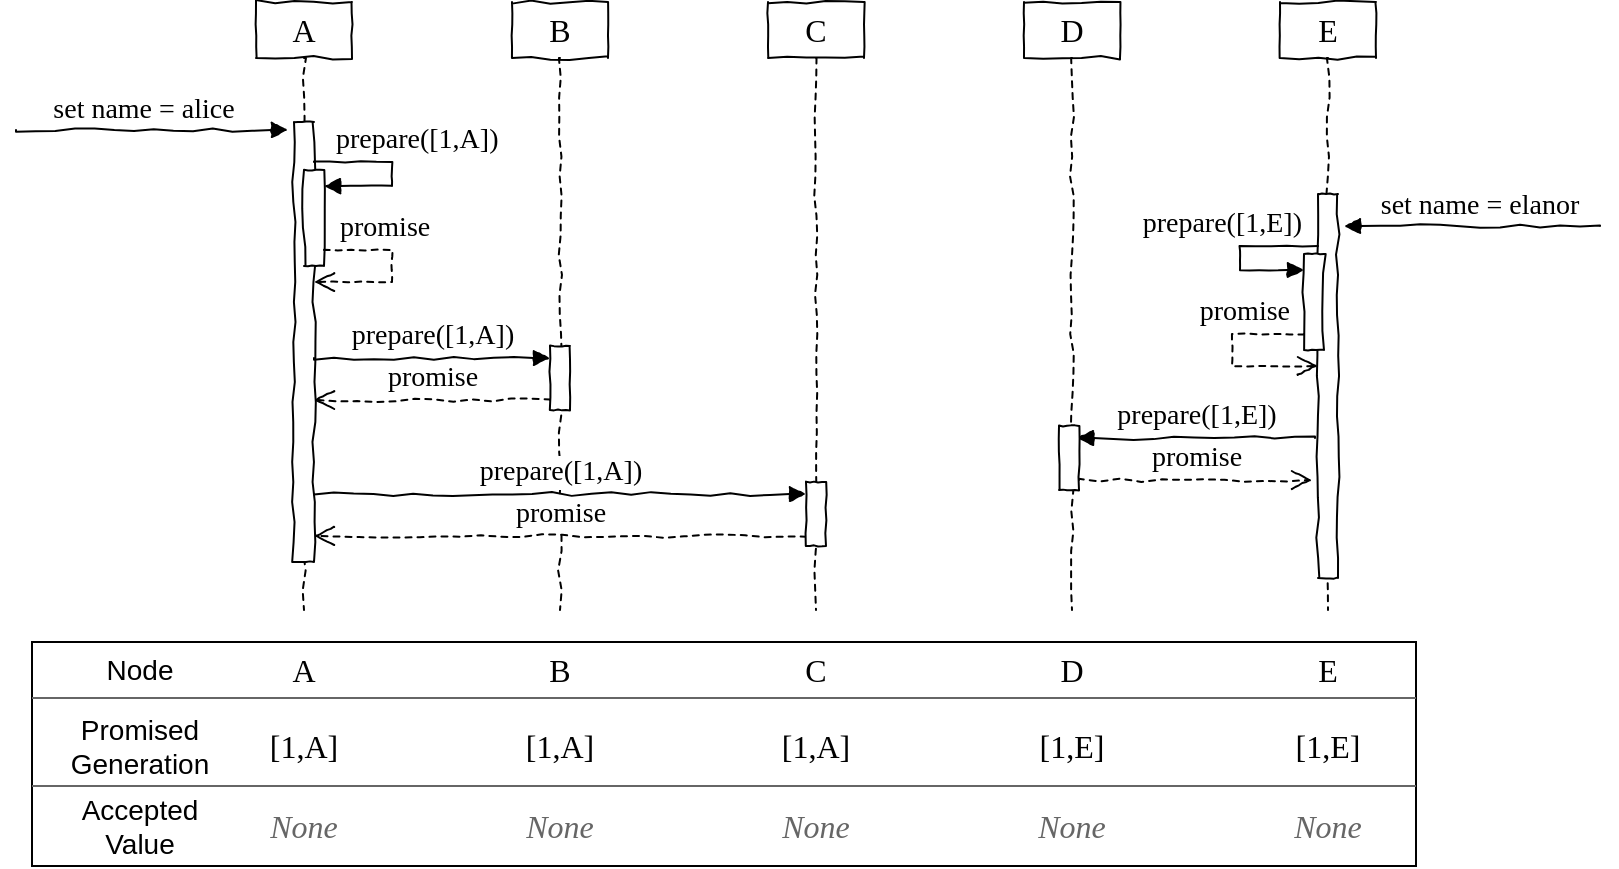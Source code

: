 <mxfile version="26.0.4" pages="7">
  <diagram name="ページ1" id="zFYkuM9Ecd0GTQ84nx4D">
    <mxGraphModel dx="941" dy="852" grid="1" gridSize="4" guides="1" tooltips="1" connect="1" arrows="1" fold="1" page="1" pageScale="1" pageWidth="827" pageHeight="1169" math="1" shadow="0">
      <root>
        <mxCell id="0" />
        <mxCell id="1" parent="0" />
        <mxCell id="yoDhEZRaaOSx27T924IA-1" value="A" style="shape=umlLifeline;perimeter=lifelinePerimeter;whiteSpace=wrap;html=1;container=1;dropTarget=0;collapsible=0;recursiveResize=0;outlineConnect=0;portConstraint=eastwest;newEdgeStyle={&quot;curved&quot;:0,&quot;rounded&quot;:0};comic=1;fontSize=16;fontFamily=Comic Sans MS;size=28;" vertex="1" parent="1">
          <mxGeometry x="144" y="32" width="48" height="304" as="geometry" />
        </mxCell>
        <mxCell id="yoDhEZRaaOSx27T924IA-10" value="" style="html=1;points=[[0,0,0,0,5],[0,1,0,0,-5],[1,0,0,0,5],[1,1,0,0,-5]];perimeter=orthogonalPerimeter;outlineConnect=0;targetShapes=umlLifeline;portConstraint=eastwest;newEdgeStyle={&quot;curved&quot;:0,&quot;rounded&quot;:0};comic=1;" vertex="1" parent="yoDhEZRaaOSx27T924IA-1">
          <mxGeometry x="19" y="60" width="10" height="220" as="geometry" />
        </mxCell>
        <mxCell id="yoDhEZRaaOSx27T924IA-8" value="" style="html=1;points=[[0,0,0,0,5],[0,1,0,0,-5],[1,0,0,0,5],[1,1,0,0,-5]];perimeter=orthogonalPerimeter;outlineConnect=0;targetShapes=umlLifeline;portConstraint=eastwest;newEdgeStyle={&quot;curved&quot;:0,&quot;rounded&quot;:0};comic=1;" vertex="1" parent="yoDhEZRaaOSx27T924IA-1">
          <mxGeometry x="24" y="84" width="10" height="48" as="geometry" />
        </mxCell>
        <mxCell id="yoDhEZRaaOSx27T924IA-9" value="prepare([1,A])" style="html=1;align=left;spacingLeft=2;endArrow=block;rounded=0;edgeStyle=orthogonalEdgeStyle;curved=0;rounded=0;comic=1;fontFamily=Comic Sans MS;fontSize=14;verticalAlign=bottom;" edge="1" parent="yoDhEZRaaOSx27T924IA-1" source="yoDhEZRaaOSx27T924IA-10">
          <mxGeometry x="-0.835" relative="1" as="geometry">
            <mxPoint x="88" y="80" as="sourcePoint" />
            <Array as="points">
              <mxPoint x="68" y="80" />
              <mxPoint x="68" y="92" />
            </Array>
            <mxPoint x="34" y="92" as="targetPoint" />
            <mxPoint as="offset" />
          </mxGeometry>
        </mxCell>
        <mxCell id="yoDhEZRaaOSx27T924IA-12" value="promise" style="html=1;verticalAlign=bottom;endArrow=open;dashed=1;endSize=8;rounded=0;comic=1;fontFamily=Comic Sans MS;edgeStyle=orthogonalEdgeStyle;align=left;fontSize=14;" edge="1" parent="yoDhEZRaaOSx27T924IA-1" source="yoDhEZRaaOSx27T924IA-8" target="yoDhEZRaaOSx27T924IA-10">
          <mxGeometry x="-0.865" relative="1" as="geometry">
            <mxPoint x="20" y="156" as="sourcePoint" />
            <mxPoint x="-60" y="156" as="targetPoint" />
            <Array as="points">
              <mxPoint x="68" y="124" />
              <mxPoint x="68" y="140" />
            </Array>
            <mxPoint as="offset" />
          </mxGeometry>
        </mxCell>
        <mxCell id="yoDhEZRaaOSx27T924IA-2" value="B" style="shape=umlLifeline;perimeter=lifelinePerimeter;whiteSpace=wrap;html=1;container=1;dropTarget=0;collapsible=0;recursiveResize=0;outlineConnect=0;portConstraint=eastwest;newEdgeStyle={&quot;curved&quot;:0,&quot;rounded&quot;:0};comic=1;fontSize=16;fontFamily=Comic Sans MS;size=28;" vertex="1" parent="1">
          <mxGeometry x="272" y="32" width="48" height="304" as="geometry" />
        </mxCell>
        <mxCell id="yoDhEZRaaOSx27T924IA-14" value="" style="html=1;points=[[0,0,0,0,5],[0,1,0,0,-5],[1,0,0,0,5],[1,1,0,0,-5]];perimeter=orthogonalPerimeter;outlineConnect=0;targetShapes=umlLifeline;portConstraint=eastwest;newEdgeStyle={&quot;curved&quot;:0,&quot;rounded&quot;:0};comic=1;" vertex="1" parent="yoDhEZRaaOSx27T924IA-2">
          <mxGeometry x="19" y="172" width="10" height="32" as="geometry" />
        </mxCell>
        <mxCell id="yoDhEZRaaOSx27T924IA-13" value="prepare([1,A])" style="html=1;verticalAlign=bottom;endArrow=block;curved=0;rounded=0;comic=1;fontFamily=Comic Sans MS;fontSize=14;" edge="1" parent="yoDhEZRaaOSx27T924IA-2" target="yoDhEZRaaOSx27T924IA-14">
          <mxGeometry width="80" relative="1" as="geometry">
            <mxPoint x="-99" y="178" as="sourcePoint" />
            <mxPoint x="-16" y="184" as="targetPoint" />
          </mxGeometry>
        </mxCell>
        <mxCell id="yoDhEZRaaOSx27T924IA-15" value="promise" style="html=1;verticalAlign=bottom;endArrow=open;dashed=1;endSize=8;curved=0;rounded=0;comic=1;fontFamily=Comic Sans MS;fontSize=14;exitX=0;exitY=1;exitDx=0;exitDy=-5;exitPerimeter=0;" edge="1" parent="yoDhEZRaaOSx27T924IA-2" source="yoDhEZRaaOSx27T924IA-14">
          <mxGeometry relative="1" as="geometry">
            <mxPoint x="16" y="200" as="sourcePoint" />
            <mxPoint x="-99" y="199" as="targetPoint" />
          </mxGeometry>
        </mxCell>
        <mxCell id="yoDhEZRaaOSx27T924IA-3" value="C" style="shape=umlLifeline;perimeter=lifelinePerimeter;whiteSpace=wrap;html=1;container=1;dropTarget=0;collapsible=0;recursiveResize=0;outlineConnect=0;portConstraint=eastwest;newEdgeStyle={&quot;curved&quot;:0,&quot;rounded&quot;:0};comic=1;fontSize=16;fontFamily=Comic Sans MS;size=28;" vertex="1" parent="1">
          <mxGeometry x="400" y="32" width="48" height="304" as="geometry" />
        </mxCell>
        <mxCell id="yoDhEZRaaOSx27T924IA-17" value="prepare([1,A])" style="html=1;verticalAlign=bottom;endArrow=block;curved=0;rounded=0;comic=1;fontFamily=Comic Sans MS;fontSize=14;" edge="1" parent="yoDhEZRaaOSx27T924IA-3" target="yoDhEZRaaOSx27T924IA-16">
          <mxGeometry width="80" relative="1" as="geometry">
            <mxPoint x="-227" y="246" as="sourcePoint" />
            <mxPoint x="-144" y="252" as="targetPoint" />
          </mxGeometry>
        </mxCell>
        <mxCell id="yoDhEZRaaOSx27T924IA-18" value="promise" style="html=1;verticalAlign=bottom;endArrow=open;dashed=1;endSize=8;curved=0;rounded=0;comic=1;fontFamily=Comic Sans MS;fontSize=14;exitX=0;exitY=1;exitDx=0;exitDy=-5;exitPerimeter=0;" edge="1" parent="yoDhEZRaaOSx27T924IA-3" source="yoDhEZRaaOSx27T924IA-16">
          <mxGeometry relative="1" as="geometry">
            <mxPoint x="-112" y="268" as="sourcePoint" />
            <mxPoint x="-227" y="267" as="targetPoint" />
          </mxGeometry>
        </mxCell>
        <mxCell id="yoDhEZRaaOSx27T924IA-16" value="" style="html=1;points=[[0,0,0,0,5],[0,1,0,0,-5],[1,0,0,0,5],[1,1,0,0,-5]];perimeter=orthogonalPerimeter;outlineConnect=0;targetShapes=umlLifeline;portConstraint=eastwest;newEdgeStyle={&quot;curved&quot;:0,&quot;rounded&quot;:0};comic=1;" vertex="1" parent="yoDhEZRaaOSx27T924IA-3">
          <mxGeometry x="19" y="240" width="10" height="32" as="geometry" />
        </mxCell>
        <mxCell id="yoDhEZRaaOSx27T924IA-4" value="D" style="shape=umlLifeline;perimeter=lifelinePerimeter;whiteSpace=wrap;html=1;container=1;dropTarget=0;collapsible=0;recursiveResize=0;outlineConnect=0;portConstraint=eastwest;newEdgeStyle={&quot;curved&quot;:0,&quot;rounded&quot;:0};comic=1;fontSize=16;fontFamily=Comic Sans MS;size=28;" vertex="1" parent="1">
          <mxGeometry x="528" y="32" width="48" height="304" as="geometry" />
        </mxCell>
        <mxCell id="yoDhEZRaaOSx27T924IA-5" value="E" style="shape=umlLifeline;perimeter=lifelinePerimeter;whiteSpace=wrap;html=1;container=1;dropTarget=0;collapsible=0;recursiveResize=0;outlineConnect=0;portConstraint=eastwest;newEdgeStyle={&quot;curved&quot;:0,&quot;rounded&quot;:0};comic=1;fontSize=16;fontFamily=Comic Sans MS;size=28;" vertex="1" parent="1">
          <mxGeometry x="656" y="32" width="48" height="304" as="geometry" />
        </mxCell>
        <mxCell id="yoDhEZRaaOSx27T924IA-21" value="" style="html=1;points=[[0,0,0,0,5],[0,1,0,0,-5],[1,0,0,0,5],[1,1,0,0,-5]];perimeter=orthogonalPerimeter;outlineConnect=0;targetShapes=umlLifeline;portConstraint=eastwest;newEdgeStyle={&quot;curved&quot;:0,&quot;rounded&quot;:0};comic=1;" vertex="1" parent="yoDhEZRaaOSx27T924IA-5">
          <mxGeometry x="19" y="96" width="10" height="192" as="geometry" />
        </mxCell>
        <mxCell id="yoDhEZRaaOSx27T924IA-22" value="" style="html=1;points=[[0,0,0,0,5],[0,1,0,0,-5],[1,0,0,0,5],[1,1,0,0,-5]];perimeter=orthogonalPerimeter;outlineConnect=0;targetShapes=umlLifeline;portConstraint=eastwest;newEdgeStyle={&quot;curved&quot;:0,&quot;rounded&quot;:0};comic=1;" vertex="1" parent="yoDhEZRaaOSx27T924IA-5">
          <mxGeometry x="12" y="126" width="10" height="48" as="geometry" />
        </mxCell>
        <mxCell id="yoDhEZRaaOSx27T924IA-23" value="prepare([1,E])" style="html=1;align=right;spacingLeft=2;endArrow=block;rounded=0;edgeStyle=orthogonalEdgeStyle;curved=0;rounded=0;comic=1;fontFamily=Comic Sans MS;fontSize=14;verticalAlign=bottom;" edge="1" parent="yoDhEZRaaOSx27T924IA-5" source="yoDhEZRaaOSx27T924IA-21">
          <mxGeometry x="-0.835" relative="1" as="geometry">
            <mxPoint x="17" y="122" as="sourcePoint" />
            <Array as="points">
              <mxPoint x="-20" y="122" />
              <mxPoint x="-20" y="134" />
            </Array>
            <mxPoint x="12" y="134" as="targetPoint" />
            <mxPoint as="offset" />
          </mxGeometry>
        </mxCell>
        <mxCell id="yoDhEZRaaOSx27T924IA-24" value="promise" style="html=1;verticalAlign=bottom;endArrow=open;dashed=1;endSize=8;rounded=0;comic=1;fontFamily=Comic Sans MS;edgeStyle=orthogonalEdgeStyle;align=right;fontSize=14;" edge="1" parent="yoDhEZRaaOSx27T924IA-5" source="yoDhEZRaaOSx27T924IA-22" target="yoDhEZRaaOSx27T924IA-21">
          <mxGeometry x="-0.865" relative="1" as="geometry">
            <mxPoint x="8" y="198" as="sourcePoint" />
            <mxPoint x="17" y="182" as="targetPoint" />
            <Array as="points">
              <mxPoint x="-24" y="166" />
              <mxPoint x="-24" y="182" />
            </Array>
            <mxPoint as="offset" />
          </mxGeometry>
        </mxCell>
        <mxCell id="yoDhEZRaaOSx27T924IA-27" value="promise" style="html=1;verticalAlign=bottom;endArrow=open;dashed=1;endSize=8;curved=0;rounded=0;comic=1;fontFamily=Comic Sans MS;fontSize=14;exitX=1;exitY=1;exitDx=0;exitDy=-5;exitPerimeter=0;" edge="1" parent="yoDhEZRaaOSx27T924IA-5" source="yoDhEZRaaOSx27T924IA-25">
          <mxGeometry relative="1" as="geometry">
            <mxPoint x="-161.5" y="244" as="sourcePoint" />
            <mxPoint x="16" y="239" as="targetPoint" />
          </mxGeometry>
        </mxCell>
        <mxCell id="yoDhEZRaaOSx27T924IA-26" value="prepare([1,E])" style="html=1;verticalAlign=bottom;endArrow=block;curved=0;rounded=0;comic=1;fontFamily=Comic Sans MS;fontSize=14;" edge="1" parent="yoDhEZRaaOSx27T924IA-5">
          <mxGeometry width="80" relative="1" as="geometry">
            <mxPoint x="17.5" y="218" as="sourcePoint" />
            <mxPoint x="-101.5" y="218" as="targetPoint" />
          </mxGeometry>
        </mxCell>
        <mxCell id="yoDhEZRaaOSx27T924IA-25" value="" style="html=1;points=[[0,0,0,0,5],[0,1,0,0,-5],[1,0,0,0,5],[1,1,0,0,-5]];perimeter=orthogonalPerimeter;outlineConnect=0;targetShapes=umlLifeline;portConstraint=eastwest;newEdgeStyle={&quot;curved&quot;:0,&quot;rounded&quot;:0};comic=1;" vertex="1" parent="yoDhEZRaaOSx27T924IA-5">
          <mxGeometry x="-110.5" y="212" width="10" height="32" as="geometry" />
        </mxCell>
        <mxCell id="yoDhEZRaaOSx27T924IA-6" value="" style="html=1;verticalAlign=bottom;labelBackgroundColor=none;endArrow=block;endFill=1;rounded=0;comic=1;" edge="1" parent="1">
          <mxGeometry width="160" relative="1" as="geometry">
            <mxPoint x="24" y="96" as="sourcePoint" />
            <mxPoint x="160" y="96" as="targetPoint" />
          </mxGeometry>
        </mxCell>
        <mxCell id="yoDhEZRaaOSx27T924IA-7" value="set name = alice" style="text;html=1;align=center;verticalAlign=middle;whiteSpace=wrap;rounded=0;fontSize=14;fontFamily=Comic Sans MS;" vertex="1" parent="1">
          <mxGeometry x="28" y="76" width="120" height="20" as="geometry" />
        </mxCell>
        <mxCell id="yoDhEZRaaOSx27T924IA-19" value="" style="html=1;verticalAlign=bottom;labelBackgroundColor=none;endArrow=block;endFill=1;rounded=0;comic=1;exitX=1;exitY=1;exitDx=0;exitDy=0;" edge="1" parent="1" source="yoDhEZRaaOSx27T924IA-20">
          <mxGeometry width="160" relative="1" as="geometry">
            <mxPoint x="807.9" y="144" as="sourcePoint" />
            <mxPoint x="688" y="144" as="targetPoint" />
          </mxGeometry>
        </mxCell>
        <mxCell id="yoDhEZRaaOSx27T924IA-20" value="set name = elanor" style="text;html=1;align=center;verticalAlign=middle;whiteSpace=wrap;rounded=0;fontSize=14;fontFamily=Comic Sans MS;" vertex="1" parent="1">
          <mxGeometry x="696" y="124" width="120" height="20" as="geometry" />
        </mxCell>
        <mxCell id="yoDhEZRaaOSx27T924IA-49" value="" style="group" vertex="1" connectable="0" parent="1">
          <mxGeometry x="32" y="352" width="692" height="112" as="geometry" />
        </mxCell>
        <mxCell id="yoDhEZRaaOSx27T924IA-28" value="" style="rounded=0;whiteSpace=wrap;html=1;" vertex="1" parent="yoDhEZRaaOSx27T924IA-49">
          <mxGeometry width="692" height="112" as="geometry" />
        </mxCell>
        <mxCell id="yoDhEZRaaOSx27T924IA-29" value="[1,A]" style="text;html=1;align=center;verticalAlign=middle;whiteSpace=wrap;rounded=0;fontSize=16;fontFamily=Comic Sans MS;" vertex="1" parent="yoDhEZRaaOSx27T924IA-49">
          <mxGeometry x="112" y="36" width="48" height="32" as="geometry" />
        </mxCell>
        <mxCell id="yoDhEZRaaOSx27T924IA-30" value="[1,A]" style="text;html=1;align=center;verticalAlign=middle;whiteSpace=wrap;rounded=0;fontSize=16;fontFamily=Comic Sans MS;" vertex="1" parent="yoDhEZRaaOSx27T924IA-49">
          <mxGeometry x="240" y="36" width="48" height="32" as="geometry" />
        </mxCell>
        <mxCell id="yoDhEZRaaOSx27T924IA-31" value="[1,A]" style="text;html=1;align=center;verticalAlign=middle;whiteSpace=wrap;rounded=0;fontSize=16;fontFamily=Comic Sans MS;" vertex="1" parent="yoDhEZRaaOSx27T924IA-49">
          <mxGeometry x="368" y="36" width="48" height="32" as="geometry" />
        </mxCell>
        <mxCell id="yoDhEZRaaOSx27T924IA-32" value="[1,E]" style="text;html=1;align=center;verticalAlign=middle;whiteSpace=wrap;rounded=0;fontSize=16;fontFamily=Comic Sans MS;" vertex="1" parent="yoDhEZRaaOSx27T924IA-49">
          <mxGeometry x="496" y="36" width="48" height="32" as="geometry" />
        </mxCell>
        <mxCell id="yoDhEZRaaOSx27T924IA-33" value="[1,E]" style="text;html=1;align=center;verticalAlign=middle;whiteSpace=wrap;rounded=0;fontSize=16;fontFamily=Comic Sans MS;" vertex="1" parent="yoDhEZRaaOSx27T924IA-49">
          <mxGeometry x="624" y="36" width="48" height="32" as="geometry" />
        </mxCell>
        <mxCell id="yoDhEZRaaOSx27T924IA-34" value="Promised&lt;div&gt;Generation&lt;/div&gt;" style="text;html=1;align=center;verticalAlign=middle;whiteSpace=wrap;rounded=0;fontSize=14;" vertex="1" parent="yoDhEZRaaOSx27T924IA-49">
          <mxGeometry x="8" y="32" width="92" height="40" as="geometry" />
        </mxCell>
        <mxCell id="yoDhEZRaaOSx27T924IA-35" value="Accepted Value" style="text;html=1;align=center;verticalAlign=middle;whiteSpace=wrap;rounded=0;fontSize=14;" vertex="1" parent="yoDhEZRaaOSx27T924IA-49">
          <mxGeometry x="8" y="72" width="92" height="40" as="geometry" />
        </mxCell>
        <mxCell id="yoDhEZRaaOSx27T924IA-36" value="&lt;i&gt;None&lt;/i&gt;" style="text;html=1;align=center;verticalAlign=middle;whiteSpace=wrap;rounded=0;fontSize=16;fontFamily=Comic Sans MS;fontColor=#666666;" vertex="1" parent="yoDhEZRaaOSx27T924IA-49">
          <mxGeometry x="112" y="76" width="48" height="32" as="geometry" />
        </mxCell>
        <mxCell id="yoDhEZRaaOSx27T924IA-37" value="&lt;i&gt;None&lt;/i&gt;" style="text;html=1;align=center;verticalAlign=middle;whiteSpace=wrap;rounded=0;fontSize=16;fontFamily=Comic Sans MS;fontColor=#666666;" vertex="1" parent="yoDhEZRaaOSx27T924IA-49">
          <mxGeometry x="240" y="76" width="48" height="32" as="geometry" />
        </mxCell>
        <mxCell id="yoDhEZRaaOSx27T924IA-38" value="&lt;i&gt;None&lt;/i&gt;" style="text;html=1;align=center;verticalAlign=middle;whiteSpace=wrap;rounded=0;fontSize=16;fontFamily=Comic Sans MS;fontColor=#666666;" vertex="1" parent="yoDhEZRaaOSx27T924IA-49">
          <mxGeometry x="368" y="76" width="48" height="32" as="geometry" />
        </mxCell>
        <mxCell id="yoDhEZRaaOSx27T924IA-39" value="&lt;i&gt;None&lt;/i&gt;" style="text;html=1;align=center;verticalAlign=middle;whiteSpace=wrap;rounded=0;fontSize=16;fontFamily=Comic Sans MS;fontColor=#666666;" vertex="1" parent="yoDhEZRaaOSx27T924IA-49">
          <mxGeometry x="496" y="76" width="48" height="32" as="geometry" />
        </mxCell>
        <mxCell id="yoDhEZRaaOSx27T924IA-40" value="&lt;i&gt;None&lt;/i&gt;" style="text;html=1;align=center;verticalAlign=middle;whiteSpace=wrap;rounded=0;fontSize=16;fontFamily=Comic Sans MS;fontColor=#666666;" vertex="1" parent="yoDhEZRaaOSx27T924IA-49">
          <mxGeometry x="624" y="76" width="48" height="32" as="geometry" />
        </mxCell>
        <mxCell id="yoDhEZRaaOSx27T924IA-41" value="Node" style="text;html=1;align=center;verticalAlign=middle;whiteSpace=wrap;rounded=0;fontSize=14;" vertex="1" parent="yoDhEZRaaOSx27T924IA-49">
          <mxGeometry x="8" width="92" height="28" as="geometry" />
        </mxCell>
        <mxCell id="yoDhEZRaaOSx27T924IA-42" value="A" style="text;html=1;align=center;verticalAlign=middle;whiteSpace=wrap;rounded=0;fontSize=16;fontFamily=Comic Sans MS;" vertex="1" parent="yoDhEZRaaOSx27T924IA-49">
          <mxGeometry x="112" width="48" height="28" as="geometry" />
        </mxCell>
        <mxCell id="yoDhEZRaaOSx27T924IA-43" value="B" style="text;html=1;align=center;verticalAlign=middle;whiteSpace=wrap;rounded=0;fontSize=16;fontFamily=Comic Sans MS;" vertex="1" parent="yoDhEZRaaOSx27T924IA-49">
          <mxGeometry x="240" width="48" height="28" as="geometry" />
        </mxCell>
        <mxCell id="yoDhEZRaaOSx27T924IA-44" value="C" style="text;html=1;align=center;verticalAlign=middle;whiteSpace=wrap;rounded=0;fontSize=16;fontFamily=Comic Sans MS;" vertex="1" parent="yoDhEZRaaOSx27T924IA-49">
          <mxGeometry x="368" width="48" height="28" as="geometry" />
        </mxCell>
        <mxCell id="yoDhEZRaaOSx27T924IA-45" value="D" style="text;html=1;align=center;verticalAlign=middle;whiteSpace=wrap;rounded=0;fontSize=16;fontFamily=Comic Sans MS;" vertex="1" parent="yoDhEZRaaOSx27T924IA-49">
          <mxGeometry x="496" width="48" height="28" as="geometry" />
        </mxCell>
        <mxCell id="yoDhEZRaaOSx27T924IA-46" value="E" style="text;html=1;align=center;verticalAlign=middle;whiteSpace=wrap;rounded=0;fontSize=16;fontFamily=Comic Sans MS;" vertex="1" parent="yoDhEZRaaOSx27T924IA-49">
          <mxGeometry x="624" width="48" height="28" as="geometry" />
        </mxCell>
        <mxCell id="yoDhEZRaaOSx27T924IA-47" value="" style="endArrow=none;html=1;rounded=0;exitX=0;exitY=0.25;exitDx=0;exitDy=0;entryX=1;entryY=0.25;entryDx=0;entryDy=0;strokeColor=#666666;" edge="1" parent="yoDhEZRaaOSx27T924IA-49" source="yoDhEZRaaOSx27T924IA-28" target="yoDhEZRaaOSx27T924IA-28">
          <mxGeometry width="50" height="50" relative="1" as="geometry">
            <mxPoint x="408" y="66" as="sourcePoint" />
            <mxPoint x="458" y="16" as="targetPoint" />
          </mxGeometry>
        </mxCell>
        <mxCell id="yoDhEZRaaOSx27T924IA-48" value="" style="endArrow=none;html=1;rounded=0;exitX=0;exitY=0.25;exitDx=0;exitDy=0;entryX=1;entryY=0.25;entryDx=0;entryDy=0;strokeColor=#666666;" edge="1" parent="yoDhEZRaaOSx27T924IA-49">
          <mxGeometry width="50" height="50" relative="1" as="geometry">
            <mxPoint y="72" as="sourcePoint" />
            <mxPoint x="692" y="72" as="targetPoint" />
          </mxGeometry>
        </mxCell>
      </root>
    </mxGraphModel>
  </diagram>
  <diagram id="pJKvlY0fnim-wGuXqfXb" name="ページ2">
    <mxGraphModel dx="1137" dy="1029" grid="1" gridSize="4" guides="1" tooltips="1" connect="1" arrows="1" fold="1" page="1" pageScale="1" pageWidth="827" pageHeight="1169" math="1" shadow="0">
      <root>
        <mxCell id="0" />
        <mxCell id="1" parent="0" />
        <mxCell id="W2o1YPMhxhVZJIFaufR2-14" value="D" style="shape=umlLifeline;perimeter=lifelinePerimeter;whiteSpace=wrap;html=1;container=1;dropTarget=0;collapsible=0;recursiveResize=0;outlineConnect=0;portConstraint=eastwest;newEdgeStyle={&quot;curved&quot;:0,&quot;rounded&quot;:0};comic=1;fontSize=16;fontFamily=Comic Sans MS;size=28;" vertex="1" parent="1">
          <mxGeometry x="528" y="32" width="48" height="352" as="geometry" />
        </mxCell>
        <mxCell id="W2o1YPMhxhVZJIFaufR2-1" value="A" style="shape=umlLifeline;perimeter=lifelinePerimeter;whiteSpace=wrap;html=1;container=1;dropTarget=0;collapsible=0;recursiveResize=0;outlineConnect=0;portConstraint=eastwest;newEdgeStyle={&quot;curved&quot;:0,&quot;rounded&quot;:0};comic=1;fontSize=16;fontFamily=Comic Sans MS;size=28;" vertex="1" parent="1">
          <mxGeometry x="144" y="32" width="48" height="352" as="geometry" />
        </mxCell>
        <mxCell id="W2o1YPMhxhVZJIFaufR2-2" value="" style="html=1;points=[[0,0,0,0,5],[0,1,0,0,-5],[1,0,0,0,5],[1,1,0,0,-5]];perimeter=orthogonalPerimeter;outlineConnect=0;targetShapes=umlLifeline;portConstraint=eastwest;newEdgeStyle={&quot;curved&quot;:0,&quot;rounded&quot;:0};comic=1;" vertex="1" parent="W2o1YPMhxhVZJIFaufR2-1">
          <mxGeometry x="19" y="40" width="10" height="296" as="geometry" />
        </mxCell>
        <mxCell id="W2o1YPMhxhVZJIFaufR2-3" value="" style="html=1;points=[[0,0,0,0,5],[0,1,0,0,-5],[1,0,0,0,5],[1,1,0,0,-5]];perimeter=orthogonalPerimeter;outlineConnect=0;targetShapes=umlLifeline;portConstraint=eastwest;newEdgeStyle={&quot;curved&quot;:0,&quot;rounded&quot;:0};comic=1;" vertex="1" parent="W2o1YPMhxhVZJIFaufR2-1">
          <mxGeometry x="24" y="84" width="10" height="48" as="geometry" />
        </mxCell>
        <mxCell id="W2o1YPMhxhVZJIFaufR2-5" value="OK" style="html=1;verticalAlign=bottom;endArrow=open;dashed=1;endSize=8;rounded=0;comic=1;fontFamily=Comic Sans MS;edgeStyle=orthogonalEdgeStyle;align=left;fontSize=14;" edge="1" parent="W2o1YPMhxhVZJIFaufR2-1" source="W2o1YPMhxhVZJIFaufR2-3" target="W2o1YPMhxhVZJIFaufR2-2">
          <mxGeometry x="-0.865" relative="1" as="geometry">
            <mxPoint x="20" y="156" as="sourcePoint" />
            <mxPoint x="-60" y="156" as="targetPoint" />
            <Array as="points">
              <mxPoint x="68" y="124" />
              <mxPoint x="68" y="140" />
            </Array>
            <mxPoint as="offset" />
          </mxGeometry>
        </mxCell>
        <mxCell id="W2o1YPMhxhVZJIFaufR2-4" value="accept([1,A],alice)" style="html=1;align=left;spacingLeft=2;endArrow=block;rounded=0;edgeStyle=orthogonalEdgeStyle;curved=0;rounded=0;comic=1;fontFamily=Comic Sans MS;fontSize=14;verticalAlign=bottom;" edge="1" parent="W2o1YPMhxhVZJIFaufR2-1" source="W2o1YPMhxhVZJIFaufR2-2">
          <mxGeometry x="-0.835" relative="1" as="geometry">
            <mxPoint x="88" y="80" as="sourcePoint" />
            <Array as="points">
              <mxPoint x="68" y="80" />
              <mxPoint x="68" y="92" />
            </Array>
            <mxPoint x="34" y="92" as="targetPoint" />
            <mxPoint as="offset" />
          </mxGeometry>
        </mxCell>
        <mxCell id="W2o1YPMhxhVZJIFaufR2-6" value="B" style="shape=umlLifeline;perimeter=lifelinePerimeter;whiteSpace=wrap;html=1;container=1;dropTarget=0;collapsible=0;recursiveResize=0;outlineConnect=0;portConstraint=eastwest;newEdgeStyle={&quot;curved&quot;:0,&quot;rounded&quot;:0};comic=1;fontSize=16;fontFamily=Comic Sans MS;size=28;" vertex="1" parent="1">
          <mxGeometry x="272" y="32" width="48" height="352" as="geometry" />
        </mxCell>
        <mxCell id="W2o1YPMhxhVZJIFaufR2-7" value="" style="html=1;points=[[0,0,0,0,5],[0,1,0,0,-5],[1,0,0,0,5],[1,1,0,0,-5]];perimeter=orthogonalPerimeter;outlineConnect=0;targetShapes=umlLifeline;portConstraint=eastwest;newEdgeStyle={&quot;curved&quot;:0,&quot;rounded&quot;:0};comic=1;" vertex="1" parent="W2o1YPMhxhVZJIFaufR2-6">
          <mxGeometry x="19" y="172" width="10" height="32" as="geometry" />
        </mxCell>
        <mxCell id="W2o1YPMhxhVZJIFaufR2-8" value="accept([1,A],alice)" style="html=1;verticalAlign=bottom;endArrow=block;curved=0;rounded=0;comic=1;fontFamily=Comic Sans MS;fontSize=14;" edge="1" parent="W2o1YPMhxhVZJIFaufR2-6" target="W2o1YPMhxhVZJIFaufR2-7">
          <mxGeometry width="80" relative="1" as="geometry">
            <mxPoint x="-99" y="178" as="sourcePoint" />
            <mxPoint x="-16" y="184" as="targetPoint" />
          </mxGeometry>
        </mxCell>
        <mxCell id="W2o1YPMhxhVZJIFaufR2-9" value="OK" style="html=1;verticalAlign=bottom;endArrow=open;dashed=1;endSize=8;curved=0;rounded=0;comic=1;fontFamily=Comic Sans MS;fontSize=14;exitX=0;exitY=1;exitDx=0;exitDy=-5;exitPerimeter=0;" edge="1" parent="W2o1YPMhxhVZJIFaufR2-6" source="W2o1YPMhxhVZJIFaufR2-7">
          <mxGeometry relative="1" as="geometry">
            <mxPoint x="16" y="200" as="sourcePoint" />
            <mxPoint x="-99" y="199" as="targetPoint" />
          </mxGeometry>
        </mxCell>
        <mxCell id="W2o1YPMhxhVZJIFaufR2-10" value="C" style="shape=umlLifeline;perimeter=lifelinePerimeter;whiteSpace=wrap;html=1;container=1;dropTarget=0;collapsible=0;recursiveResize=0;outlineConnect=0;portConstraint=eastwest;newEdgeStyle={&quot;curved&quot;:0,&quot;rounded&quot;:0};comic=1;fontSize=16;fontFamily=Comic Sans MS;size=28;" vertex="1" parent="1">
          <mxGeometry x="400" y="32" width="48" height="352" as="geometry" />
        </mxCell>
        <mxCell id="W2o1YPMhxhVZJIFaufR2-22" value="" style="html=1;points=[[0,0,0,0,5],[0,1,0,0,-5],[1,0,0,0,5],[1,1,0,0,-5]];perimeter=orthogonalPerimeter;outlineConnect=0;targetShapes=umlLifeline;portConstraint=eastwest;newEdgeStyle={&quot;curved&quot;:0,&quot;rounded&quot;:0};comic=1;" vertex="1" parent="W2o1YPMhxhVZJIFaufR2-10">
          <mxGeometry x="20" y="132" width="10" height="32" as="geometry" />
        </mxCell>
        <mxCell id="W2o1YPMhxhVZJIFaufR2-21" value="prepare([1,E])" style="html=1;verticalAlign=bottom;endArrow=block;curved=0;rounded=0;comic=1;fontFamily=Comic Sans MS;fontSize=14;" edge="1" parent="W2o1YPMhxhVZJIFaufR2-10">
          <mxGeometry width="80" relative="1" as="geometry">
            <mxPoint x="275" y="138" as="sourcePoint" />
            <mxPoint x="29" y="138" as="targetPoint" />
          </mxGeometry>
        </mxCell>
        <mxCell id="W2o1YPMhxhVZJIFaufR2-20" value="promise" style="html=1;verticalAlign=bottom;endArrow=open;dashed=1;endSize=8;curved=0;rounded=0;comic=1;fontFamily=Comic Sans MS;fontSize=14;exitX=1;exitY=1;exitDx=0;exitDy=-5;exitPerimeter=0;" edge="1" parent="W2o1YPMhxhVZJIFaufR2-10" source="W2o1YPMhxhVZJIFaufR2-22">
          <mxGeometry relative="1" as="geometry">
            <mxPoint x="-31" y="164" as="sourcePoint" />
            <mxPoint x="275" y="159" as="targetPoint" />
          </mxGeometry>
        </mxCell>
        <mxCell id="o1qggcuUH4WRTqXrYUqw-7" value="" style="html=1;points=[[0,0,0,0,5],[0,1,0,0,-5],[1,0,0,0,5],[1,1,0,0,-5]];perimeter=orthogonalPerimeter;outlineConnect=0;targetShapes=umlLifeline;portConstraint=eastwest;newEdgeStyle={&quot;curved&quot;:0,&quot;rounded&quot;:0};comic=1;" vertex="1" parent="W2o1YPMhxhVZJIFaufR2-10">
          <mxGeometry x="18" y="236" width="10" height="32" as="geometry" />
        </mxCell>
        <mxCell id="W2o1YPMhxhVZJIFaufR2-15" value="E" style="shape=umlLifeline;perimeter=lifelinePerimeter;whiteSpace=wrap;html=1;container=1;dropTarget=0;collapsible=0;recursiveResize=0;outlineConnect=0;portConstraint=eastwest;newEdgeStyle={&quot;curved&quot;:0,&quot;rounded&quot;:0};comic=1;fontSize=16;fontFamily=Comic Sans MS;size=28;" vertex="1" parent="1">
          <mxGeometry x="656" y="32" width="48" height="352" as="geometry" />
        </mxCell>
        <mxCell id="W2o1YPMhxhVZJIFaufR2-16" value="" style="html=1;points=[[0,0,0,0,5],[0,1,0,0,-5],[1,0,0,0,5],[1,1,0,0,-5]];perimeter=orthogonalPerimeter;outlineConnect=0;targetShapes=umlLifeline;portConstraint=eastwest;newEdgeStyle={&quot;curved&quot;:0,&quot;rounded&quot;:0};comic=1;" vertex="1" parent="W2o1YPMhxhVZJIFaufR2-15">
          <mxGeometry x="19" y="40" width="10" height="284" as="geometry" />
        </mxCell>
        <mxCell id="o1qggcuUH4WRTqXrYUqw-1" value="" style="html=1;points=[[0,0,0,0,5],[0,1,0,0,-5],[1,0,0,0,5],[1,1,0,0,-5]];perimeter=orthogonalPerimeter;outlineConnect=0;targetShapes=umlLifeline;portConstraint=eastwest;newEdgeStyle={&quot;curved&quot;:0,&quot;rounded&quot;:0};comic=1;" vertex="1" parent="W2o1YPMhxhVZJIFaufR2-15">
          <mxGeometry x="12" y="200" width="10" height="48" as="geometry" />
        </mxCell>
        <mxCell id="o1qggcuUH4WRTqXrYUqw-2" value="accept([1,E],elanor)" style="html=1;align=right;spacingLeft=2;endArrow=block;rounded=0;edgeStyle=orthogonalEdgeStyle;curved=0;rounded=0;comic=1;fontFamily=Comic Sans MS;fontSize=14;verticalAlign=bottom;" edge="1" parent="W2o1YPMhxhVZJIFaufR2-15">
          <mxGeometry x="-0.835" relative="1" as="geometry">
            <mxPoint x="19" y="196" as="sourcePoint" />
            <Array as="points">
              <mxPoint x="-20" y="196" />
              <mxPoint x="-20" y="208" />
            </Array>
            <mxPoint x="12" y="208" as="targetPoint" />
            <mxPoint as="offset" />
          </mxGeometry>
        </mxCell>
        <mxCell id="o1qggcuUH4WRTqXrYUqw-3" value="OK" style="html=1;verticalAlign=bottom;endArrow=open;dashed=1;endSize=8;rounded=0;comic=1;fontFamily=Comic Sans MS;edgeStyle=orthogonalEdgeStyle;align=right;fontSize=14;" edge="1" parent="W2o1YPMhxhVZJIFaufR2-15" source="o1qggcuUH4WRTqXrYUqw-1">
          <mxGeometry x="-0.865" relative="1" as="geometry">
            <mxPoint x="8" y="272" as="sourcePoint" />
            <mxPoint x="19" y="256" as="targetPoint" />
            <Array as="points">
              <mxPoint x="-24" y="240" />
              <mxPoint x="-24" y="256" />
            </Array>
            <mxPoint as="offset" />
          </mxGeometry>
        </mxCell>
        <mxCell id="o1qggcuUH4WRTqXrYUqw-4" value="OK" style="html=1;verticalAlign=bottom;endArrow=open;dashed=1;endSize=8;curved=0;rounded=0;comic=1;fontFamily=Comic Sans MS;fontSize=14;exitX=1;exitY=1;exitDx=0;exitDy=-5;exitPerimeter=0;" edge="1" parent="W2o1YPMhxhVZJIFaufR2-15" source="o1qggcuUH4WRTqXrYUqw-6">
          <mxGeometry relative="1" as="geometry">
            <mxPoint x="-161.5" y="318" as="sourcePoint" />
            <mxPoint x="16" y="313" as="targetPoint" />
          </mxGeometry>
        </mxCell>
        <mxCell id="o1qggcuUH4WRTqXrYUqw-6" value="" style="html=1;points=[[0,0,0,0,5],[0,1,0,0,-5],[1,0,0,0,5],[1,1,0,0,-5]];perimeter=orthogonalPerimeter;outlineConnect=0;targetShapes=umlLifeline;portConstraint=eastwest;newEdgeStyle={&quot;curved&quot;:0,&quot;rounded&quot;:0};comic=1;" vertex="1" parent="W2o1YPMhxhVZJIFaufR2-15">
          <mxGeometry x="-110.5" y="286" width="10" height="32" as="geometry" />
        </mxCell>
        <mxCell id="o1qggcuUH4WRTqXrYUqw-5" value="accept([1,E],elanor)" style="html=1;verticalAlign=bottom;endArrow=block;curved=0;rounded=0;comic=1;fontFamily=Comic Sans MS;fontSize=14;align=right;" edge="1" parent="W2o1YPMhxhVZJIFaufR2-15">
          <mxGeometry x="-0.975" y="-4" width="80" relative="1" as="geometry">
            <mxPoint x="17.5" y="292" as="sourcePoint" />
            <mxPoint x="-101.5" y="292" as="targetPoint" />
            <mxPoint as="offset" />
          </mxGeometry>
        </mxCell>
        <mxCell id="W2o1YPMhxhVZJIFaufR2-27" value="" style="group" vertex="1" connectable="0" parent="1">
          <mxGeometry x="32" y="400" width="692" height="152" as="geometry" />
        </mxCell>
        <mxCell id="W2o1YPMhxhVZJIFaufR2-28" value="" style="rounded=0;whiteSpace=wrap;html=1;" vertex="1" parent="W2o1YPMhxhVZJIFaufR2-27">
          <mxGeometry width="692" height="112" as="geometry" />
        </mxCell>
        <mxCell id="W2o1YPMhxhVZJIFaufR2-29" value="[1,A]" style="text;html=1;align=center;verticalAlign=middle;whiteSpace=wrap;rounded=0;fontSize=16;fontFamily=Comic Sans MS;" vertex="1" parent="W2o1YPMhxhVZJIFaufR2-27">
          <mxGeometry x="112" y="36" width="48" height="32" as="geometry" />
        </mxCell>
        <mxCell id="W2o1YPMhxhVZJIFaufR2-30" value="[1,A]" style="text;html=1;align=center;verticalAlign=middle;whiteSpace=wrap;rounded=0;fontSize=16;fontFamily=Comic Sans MS;" vertex="1" parent="W2o1YPMhxhVZJIFaufR2-27">
          <mxGeometry x="240" y="36" width="48" height="32" as="geometry" />
        </mxCell>
        <mxCell id="W2o1YPMhxhVZJIFaufR2-31" value="[1,E]" style="text;html=1;align=center;verticalAlign=middle;whiteSpace=wrap;rounded=0;fontSize=16;fontFamily=Comic Sans MS;" vertex="1" parent="W2o1YPMhxhVZJIFaufR2-27">
          <mxGeometry x="368" y="36" width="48" height="32" as="geometry" />
        </mxCell>
        <mxCell id="W2o1YPMhxhVZJIFaufR2-32" value="[1,E]" style="text;html=1;align=center;verticalAlign=middle;whiteSpace=wrap;rounded=0;fontSize=16;fontFamily=Comic Sans MS;" vertex="1" parent="W2o1YPMhxhVZJIFaufR2-27">
          <mxGeometry x="496" y="36" width="48" height="32" as="geometry" />
        </mxCell>
        <mxCell id="W2o1YPMhxhVZJIFaufR2-33" value="[1,E]" style="text;html=1;align=center;verticalAlign=middle;whiteSpace=wrap;rounded=0;fontSize=16;fontFamily=Comic Sans MS;" vertex="1" parent="W2o1YPMhxhVZJIFaufR2-27">
          <mxGeometry x="624" y="36" width="48" height="32" as="geometry" />
        </mxCell>
        <mxCell id="W2o1YPMhxhVZJIFaufR2-34" value="Promised&lt;div&gt;Generation&lt;/div&gt;" style="text;html=1;align=center;verticalAlign=middle;whiteSpace=wrap;rounded=0;fontSize=14;" vertex="1" parent="W2o1YPMhxhVZJIFaufR2-27">
          <mxGeometry x="8" y="32" width="92" height="40" as="geometry" />
        </mxCell>
        <mxCell id="W2o1YPMhxhVZJIFaufR2-35" value="Accepted Value" style="text;html=1;align=center;verticalAlign=middle;whiteSpace=wrap;rounded=0;fontSize=14;" vertex="1" parent="W2o1YPMhxhVZJIFaufR2-27">
          <mxGeometry x="8" y="72" width="92" height="40" as="geometry" />
        </mxCell>
        <mxCell id="W2o1YPMhxhVZJIFaufR2-36" value="alice" style="text;html=1;align=center;verticalAlign=middle;whiteSpace=wrap;rounded=0;fontSize=16;fontFamily=Comic Sans MS;" vertex="1" parent="W2o1YPMhxhVZJIFaufR2-27">
          <mxGeometry x="112" y="76" width="48" height="32" as="geometry" />
        </mxCell>
        <mxCell id="W2o1YPMhxhVZJIFaufR2-37" value="alice" style="text;html=1;align=center;verticalAlign=middle;whiteSpace=wrap;rounded=0;fontSize=16;fontFamily=Comic Sans MS;" vertex="1" parent="W2o1YPMhxhVZJIFaufR2-27">
          <mxGeometry x="240" y="76" width="48" height="32" as="geometry" />
        </mxCell>
        <mxCell id="W2o1YPMhxhVZJIFaufR2-38" value="&lt;i&gt;None&lt;/i&gt;" style="text;html=1;align=center;verticalAlign=middle;whiteSpace=wrap;rounded=0;fontSize=16;fontFamily=Comic Sans MS;fontColor=#666666;" vertex="1" parent="W2o1YPMhxhVZJIFaufR2-27">
          <mxGeometry x="368" y="76" width="48" height="32" as="geometry" />
        </mxCell>
        <mxCell id="W2o1YPMhxhVZJIFaufR2-39" value="&lt;font style=&quot;color: rgb(0, 0, 0);&quot;&gt;elanor&lt;/font&gt;" style="text;html=1;align=center;verticalAlign=middle;whiteSpace=wrap;rounded=0;fontSize=16;fontFamily=Comic Sans MS;fontColor=#666666;" vertex="1" parent="W2o1YPMhxhVZJIFaufR2-27">
          <mxGeometry x="496" y="76" width="48" height="32" as="geometry" />
        </mxCell>
        <mxCell id="W2o1YPMhxhVZJIFaufR2-40" value="&lt;font style=&quot;color: rgb(0, 0, 0);&quot;&gt;elanor&lt;/font&gt;" style="text;html=1;align=center;verticalAlign=middle;whiteSpace=wrap;rounded=0;fontSize=16;fontFamily=Comic Sans MS;fontColor=#666666;" vertex="1" parent="W2o1YPMhxhVZJIFaufR2-27">
          <mxGeometry x="624" y="76" width="48" height="32" as="geometry" />
        </mxCell>
        <mxCell id="W2o1YPMhxhVZJIFaufR2-41" value="Node" style="text;html=1;align=center;verticalAlign=middle;whiteSpace=wrap;rounded=0;fontSize=14;" vertex="1" parent="W2o1YPMhxhVZJIFaufR2-27">
          <mxGeometry x="8" width="92" height="28" as="geometry" />
        </mxCell>
        <mxCell id="W2o1YPMhxhVZJIFaufR2-42" value="A" style="text;html=1;align=center;verticalAlign=middle;whiteSpace=wrap;rounded=0;fontSize=16;fontFamily=Comic Sans MS;" vertex="1" parent="W2o1YPMhxhVZJIFaufR2-27">
          <mxGeometry x="112" width="48" height="28" as="geometry" />
        </mxCell>
        <mxCell id="W2o1YPMhxhVZJIFaufR2-43" value="B" style="text;html=1;align=center;verticalAlign=middle;whiteSpace=wrap;rounded=0;fontSize=16;fontFamily=Comic Sans MS;" vertex="1" parent="W2o1YPMhxhVZJIFaufR2-27">
          <mxGeometry x="240" width="48" height="28" as="geometry" />
        </mxCell>
        <mxCell id="W2o1YPMhxhVZJIFaufR2-44" value="C" style="text;html=1;align=center;verticalAlign=middle;whiteSpace=wrap;rounded=0;fontSize=16;fontFamily=Comic Sans MS;" vertex="1" parent="W2o1YPMhxhVZJIFaufR2-27">
          <mxGeometry x="368" width="48" height="28" as="geometry" />
        </mxCell>
        <mxCell id="W2o1YPMhxhVZJIFaufR2-45" value="D" style="text;html=1;align=center;verticalAlign=middle;whiteSpace=wrap;rounded=0;fontSize=16;fontFamily=Comic Sans MS;" vertex="1" parent="W2o1YPMhxhVZJIFaufR2-27">
          <mxGeometry x="496" width="48" height="28" as="geometry" />
        </mxCell>
        <mxCell id="W2o1YPMhxhVZJIFaufR2-46" value="E" style="text;html=1;align=center;verticalAlign=middle;whiteSpace=wrap;rounded=0;fontSize=16;fontFamily=Comic Sans MS;" vertex="1" parent="W2o1YPMhxhVZJIFaufR2-27">
          <mxGeometry x="624" width="48" height="28" as="geometry" />
        </mxCell>
        <mxCell id="W2o1YPMhxhVZJIFaufR2-47" value="" style="endArrow=none;html=1;rounded=0;exitX=0;exitY=0.25;exitDx=0;exitDy=0;entryX=1;entryY=0.25;entryDx=0;entryDy=0;strokeColor=#666666;" edge="1" parent="W2o1YPMhxhVZJIFaufR2-27" source="W2o1YPMhxhVZJIFaufR2-28" target="W2o1YPMhxhVZJIFaufR2-28">
          <mxGeometry width="50" height="50" relative="1" as="geometry">
            <mxPoint x="408" y="66" as="sourcePoint" />
            <mxPoint x="458" y="16" as="targetPoint" />
          </mxGeometry>
        </mxCell>
        <mxCell id="W2o1YPMhxhVZJIFaufR2-48" value="" style="endArrow=none;html=1;rounded=0;exitX=0;exitY=0.25;exitDx=0;exitDy=0;entryX=1;entryY=0.25;entryDx=0;entryDy=0;strokeColor=#666666;" edge="1" parent="W2o1YPMhxhVZJIFaufR2-27">
          <mxGeometry width="50" height="50" relative="1" as="geometry">
            <mxPoint y="72" as="sourcePoint" />
            <mxPoint x="692" y="72" as="targetPoint" />
          </mxGeometry>
        </mxCell>
        <mxCell id="o1qggcuUH4WRTqXrYUqw-9" value="&lt;font style=&quot;color: rgb(204, 0, 0);&quot;&gt;REJECT&lt;/font&gt;" style="html=1;verticalAlign=bottom;endArrow=open;dashed=1;endSize=8;curved=0;rounded=0;comic=1;fontFamily=Comic Sans MS;fontSize=14;exitX=0;exitY=1;exitDx=0;exitDy=-5;exitPerimeter=0;fontColor=#CC0000;" edge="1" parent="1" source="o1qggcuUH4WRTqXrYUqw-7" target="W2o1YPMhxhVZJIFaufR2-2">
          <mxGeometry relative="1" as="geometry">
            <mxPoint x="415" y="296" as="sourcePoint" />
            <mxPoint x="300" y="295" as="targetPoint" />
          </mxGeometry>
        </mxCell>
        <mxCell id="o1qggcuUH4WRTqXrYUqw-8" value="accept([1,A],alice)" style="html=1;verticalAlign=bottom;endArrow=block;curved=0;rounded=0;comic=1;fontFamily=Comic Sans MS;fontSize=14;exitX=1.106;exitY=0.676;exitDx=0;exitDy=0;exitPerimeter=0;" edge="1" parent="1" target="o1qggcuUH4WRTqXrYUqw-7" source="W2o1YPMhxhVZJIFaufR2-2">
          <mxGeometry width="80" relative="1" as="geometry">
            <mxPoint x="300" y="274" as="sourcePoint" />
            <mxPoint x="383" y="280" as="targetPoint" />
          </mxGeometry>
        </mxCell>
        <mxCell id="zyrFM7pDSgpxYiu52pO9-3" value="" style="group" vertex="1" connectable="0" parent="1">
          <mxGeometry x="424" y="96" width="148" height="64" as="geometry" />
        </mxCell>
        <mxCell id="zyrFM7pDSgpxYiu52pO9-1" value="" style="whiteSpace=wrap;html=1;shape=mxgraph.basic.oval_callout;shadow=1;strokeColor=#000000;fontFamily=Comic Sans MS;verticalAlign=top;" vertex="1" parent="zyrFM7pDSgpxYiu52pO9-3">
          <mxGeometry y="16" width="124" height="48" as="geometry" />
        </mxCell>
        <mxCell id="zyrFM7pDSgpxYiu52pO9-2" value="[1,E] &amp;gt; [1,A]" style="text;html=1;align=center;verticalAlign=middle;whiteSpace=wrap;rounded=0;fontFamily=Comic Sans MS;fontSize=14;" vertex="1" parent="zyrFM7pDSgpxYiu52pO9-3">
          <mxGeometry x="8" y="20" width="108" height="30" as="geometry" />
        </mxCell>
        <mxCell id="zyrFM7pDSgpxYiu52pO9-5" value="" style="group" vertex="1" connectable="0" parent="1">
          <mxGeometry x="424" y="212" width="148" height="64" as="geometry" />
        </mxCell>
        <mxCell id="zyrFM7pDSgpxYiu52pO9-6" value="" style="whiteSpace=wrap;html=1;shape=mxgraph.basic.oval_callout;shadow=1;strokeColor=#000000;fontFamily=Comic Sans MS;verticalAlign=top;" vertex="1" parent="zyrFM7pDSgpxYiu52pO9-5">
          <mxGeometry y="16" width="124" height="48" as="geometry" />
        </mxCell>
        <mxCell id="zyrFM7pDSgpxYiu52pO9-7" value="[1,A] &amp;lt; [1,E]" style="text;html=1;align=center;verticalAlign=middle;whiteSpace=wrap;rounded=0;fontFamily=Comic Sans MS;fontSize=14;" vertex="1" parent="zyrFM7pDSgpxYiu52pO9-5">
          <mxGeometry x="8" y="20" width="108" height="30" as="geometry" />
        </mxCell>
        <mxCell id="zyrFM7pDSgpxYiu52pO9-9" value="" style="shape=cross;whiteSpace=wrap;html=1;rotation=45;size=0.273;fillColor=#CC0000;" vertex="1" parent="1">
          <mxGeometry x="664" y="356" width="32" height="32" as="geometry" />
        </mxCell>
      </root>
    </mxGraphModel>
  </diagram>
  <diagram id="PxHyBZiV1YdclN6jL1HM" name="ページ3">
    <mxGraphModel dx="1137" dy="1029" grid="1" gridSize="4" guides="1" tooltips="1" connect="1" arrows="1" fold="1" page="1" pageScale="1" pageWidth="827" pageHeight="1169" math="1" shadow="0">
      <root>
        <mxCell id="0" />
        <mxCell id="1" parent="0" />
        <mxCell id="IEXv1Iih9SkjzmmesBzC-1" value="D" style="shape=umlLifeline;perimeter=lifelinePerimeter;whiteSpace=wrap;html=1;container=1;dropTarget=0;collapsible=0;recursiveResize=0;outlineConnect=0;portConstraint=eastwest;newEdgeStyle={&quot;curved&quot;:0,&quot;rounded&quot;:0};comic=1;fontSize=16;fontFamily=Comic Sans MS;size=28;" vertex="1" parent="1">
          <mxGeometry x="528" y="32" width="48" height="288" as="geometry" />
        </mxCell>
        <mxCell id="cEDVg0S4HDjIxuVHrbnD-10" value="" style="html=1;points=[[0,0,0,0,5],[0,1,0,0,-5],[1,0,0,0,5],[1,1,0,0,-5]];perimeter=orthogonalPerimeter;outlineConnect=0;targetShapes=umlLifeline;portConstraint=eastwest;newEdgeStyle={&quot;curved&quot;:0,&quot;rounded&quot;:0};comic=1;" vertex="1" parent="IEXv1Iih9SkjzmmesBzC-1">
          <mxGeometry x="19" y="232" width="10" height="32" as="geometry" />
        </mxCell>
        <mxCell id="IEXv1Iih9SkjzmmesBzC-2" value="A" style="shape=umlLifeline;perimeter=lifelinePerimeter;whiteSpace=wrap;html=1;container=1;dropTarget=0;collapsible=0;recursiveResize=0;outlineConnect=0;portConstraint=eastwest;newEdgeStyle={&quot;curved&quot;:0,&quot;rounded&quot;:0};comic=1;fontSize=16;fontFamily=Comic Sans MS;size=28;" vertex="1" parent="1">
          <mxGeometry x="144" y="32" width="48" height="288" as="geometry" />
        </mxCell>
        <mxCell id="IEXv1Iih9SkjzmmesBzC-7" value="B" style="shape=umlLifeline;perimeter=lifelinePerimeter;whiteSpace=wrap;html=1;container=1;dropTarget=0;collapsible=0;recursiveResize=0;outlineConnect=0;portConstraint=eastwest;newEdgeStyle={&quot;curved&quot;:0,&quot;rounded&quot;:0};comic=1;fontSize=16;fontFamily=Comic Sans MS;size=28;" vertex="1" parent="1">
          <mxGeometry x="272" y="32" width="48" height="288" as="geometry" />
        </mxCell>
        <mxCell id="IEXv1Iih9SkjzmmesBzC-11" value="C" style="shape=umlLifeline;perimeter=lifelinePerimeter;whiteSpace=wrap;html=1;container=1;dropTarget=0;collapsible=0;recursiveResize=0;outlineConnect=0;portConstraint=eastwest;newEdgeStyle={&quot;curved&quot;:0,&quot;rounded&quot;:0};comic=1;fontSize=16;fontFamily=Comic Sans MS;size=28;" vertex="1" parent="1">
          <mxGeometry x="400" y="32" width="48" height="288" as="geometry" />
        </mxCell>
        <mxCell id="cEDVg0S4HDjIxuVHrbnD-5" value="" style="html=1;points=[[0,0,0,0,5],[0,1,0,0,-5],[1,0,0,0,5],[1,1,0,0,-5]];perimeter=orthogonalPerimeter;outlineConnect=0;targetShapes=umlLifeline;portConstraint=eastwest;newEdgeStyle={&quot;curved&quot;:0,&quot;rounded&quot;:0};comic=1;" vertex="1" parent="IEXv1Iih9SkjzmmesBzC-11">
          <mxGeometry x="19" y="156" width="10" height="32" as="geometry" />
        </mxCell>
        <mxCell id="IEXv1Iih9SkjzmmesBzC-16" value="E" style="shape=umlLifeline;perimeter=lifelinePerimeter;whiteSpace=wrap;html=1;container=1;dropTarget=0;collapsible=0;recursiveResize=0;outlineConnect=0;portConstraint=eastwest;newEdgeStyle={&quot;curved&quot;:0,&quot;rounded&quot;:0};comic=1;fontSize=16;fontFamily=Comic Sans MS;size=28;" vertex="1" parent="1">
          <mxGeometry x="656" y="32" width="48" height="288" as="geometry" />
        </mxCell>
        <mxCell id="IEXv1Iih9SkjzmmesBzC-55" value="" style="whiteSpace=wrap;html=1;shape=mxgraph.basic.oval_callout;shadow=1;comic=1;" vertex="1" parent="1">
          <mxGeometry x="704" y="12" width="60" height="36" as="geometry" />
        </mxCell>
        <mxCell id="IEXv1Iih9SkjzmmesBzC-56" value="..." style="text;html=1;align=center;verticalAlign=bottom;whiteSpace=wrap;rounded=0;fontSize=23;" vertex="1" parent="1">
          <mxGeometry x="716" y="19" width="36" height="22" as="geometry" />
        </mxCell>
        <mxCell id="cEDVg0S4HDjIxuVHrbnD-1" value="" style="html=1;points=[[0,0,0,0,5],[0,1,0,0,-5],[1,0,0,0,5],[1,1,0,0,-5]];perimeter=orthogonalPerimeter;outlineConnect=0;targetShapes=umlLifeline;portConstraint=eastwest;newEdgeStyle={&quot;curved&quot;:0,&quot;rounded&quot;:0};comic=1;" vertex="1" parent="1">
          <mxGeometry x="163" y="80" width="10" height="220" as="geometry" />
        </mxCell>
        <mxCell id="cEDVg0S4HDjIxuVHrbnD-2" value="" style="html=1;points=[[0,0,0,0,5],[0,1,0,0,-5],[1,0,0,0,5],[1,1,0,0,-5]];perimeter=orthogonalPerimeter;outlineConnect=0;targetShapes=umlLifeline;portConstraint=eastwest;newEdgeStyle={&quot;curved&quot;:0,&quot;rounded&quot;:0};comic=1;" vertex="1" parent="1">
          <mxGeometry x="168" y="104" width="10" height="48" as="geometry" />
        </mxCell>
        <mxCell id="cEDVg0S4HDjIxuVHrbnD-3" value="prepare([2,A])" style="html=1;align=left;spacingLeft=2;endArrow=block;rounded=0;edgeStyle=orthogonalEdgeStyle;curved=0;rounded=0;comic=1;fontFamily=Comic Sans MS;fontSize=14;verticalAlign=bottom;" edge="1" parent="1" source="cEDVg0S4HDjIxuVHrbnD-1">
          <mxGeometry x="-0.835" relative="1" as="geometry">
            <mxPoint x="232" y="100" as="sourcePoint" />
            <Array as="points">
              <mxPoint x="212" y="100" />
              <mxPoint x="212" y="112" />
            </Array>
            <mxPoint x="178" y="112" as="targetPoint" />
            <mxPoint as="offset" />
          </mxGeometry>
        </mxCell>
        <mxCell id="cEDVg0S4HDjIxuVHrbnD-4" value="promise, alice, [1,A]" style="html=1;verticalAlign=bottom;endArrow=open;dashed=1;endSize=8;rounded=0;comic=1;fontFamily=Comic Sans MS;edgeStyle=orthogonalEdgeStyle;align=left;fontSize=14;" edge="1" parent="1" source="cEDVg0S4HDjIxuVHrbnD-2" target="cEDVg0S4HDjIxuVHrbnD-1">
          <mxGeometry x="-0.865" relative="1" as="geometry">
            <mxPoint x="164" y="176" as="sourcePoint" />
            <mxPoint x="84" y="176" as="targetPoint" />
            <Array as="points">
              <mxPoint x="212" y="144" />
              <mxPoint x="212" y="160" />
            </Array>
            <mxPoint as="offset" />
          </mxGeometry>
        </mxCell>
        <mxCell id="cEDVg0S4HDjIxuVHrbnD-6" value="prepare([2,A])" style="html=1;verticalAlign=bottom;endArrow=block;curved=0;rounded=0;comic=1;fontFamily=Comic Sans MS;fontSize=14;" edge="1" parent="1" target="cEDVg0S4HDjIxuVHrbnD-5">
          <mxGeometry width="80" relative="1" as="geometry">
            <mxPoint x="173" y="198" as="sourcePoint" />
            <mxPoint x="256" y="204" as="targetPoint" />
          </mxGeometry>
        </mxCell>
        <mxCell id="cEDVg0S4HDjIxuVHrbnD-7" value="promise" style="html=1;verticalAlign=bottom;endArrow=open;dashed=1;endSize=8;curved=0;rounded=0;comic=1;fontFamily=Comic Sans MS;fontSize=14;exitX=0;exitY=1;exitDx=0;exitDy=-5;exitPerimeter=0;" edge="1" parent="1" source="cEDVg0S4HDjIxuVHrbnD-5" target="cEDVg0S4HDjIxuVHrbnD-1">
          <mxGeometry relative="1" as="geometry">
            <mxPoint x="288" y="220" as="sourcePoint" />
            <mxPoint x="173" y="219" as="targetPoint" />
          </mxGeometry>
        </mxCell>
        <mxCell id="cEDVg0S4HDjIxuVHrbnD-8" value="prepare([2,A])" style="html=1;verticalAlign=bottom;endArrow=block;curved=0;rounded=0;comic=1;fontFamily=Comic Sans MS;fontSize=14;" edge="1" parent="1" target="cEDVg0S4HDjIxuVHrbnD-10">
          <mxGeometry width="80" relative="1" as="geometry">
            <mxPoint x="173" y="266" as="sourcePoint" />
            <mxPoint x="256" y="272" as="targetPoint" />
          </mxGeometry>
        </mxCell>
        <mxCell id="cEDVg0S4HDjIxuVHrbnD-9" value="promise, elanor, [1,E]" style="html=1;verticalAlign=bottom;endArrow=open;dashed=1;endSize=8;curved=0;rounded=0;comic=1;fontFamily=Comic Sans MS;fontSize=14;exitX=0;exitY=1;exitDx=0;exitDy=-5;exitPerimeter=0;" edge="1" parent="1" source="cEDVg0S4HDjIxuVHrbnD-10" target="cEDVg0S4HDjIxuVHrbnD-1">
          <mxGeometry relative="1" as="geometry">
            <mxPoint x="288" y="288" as="sourcePoint" />
            <mxPoint x="173" y="287" as="targetPoint" />
          </mxGeometry>
        </mxCell>
        <mxCell id="jCNv-1fd8qcWUTdQnS98-1" value="" style="group" vertex="1" connectable="0" parent="1">
          <mxGeometry x="32" y="336" width="692" height="112" as="geometry" />
        </mxCell>
        <mxCell id="IEXv1Iih9SkjzmmesBzC-25" value="" style="rounded=0;whiteSpace=wrap;html=1;" vertex="1" parent="jCNv-1fd8qcWUTdQnS98-1">
          <mxGeometry width="692" height="112" as="geometry" />
        </mxCell>
        <mxCell id="IEXv1Iih9SkjzmmesBzC-26" value="[2,A]" style="text;html=1;align=center;verticalAlign=middle;whiteSpace=wrap;rounded=0;fontSize=16;fontFamily=Comic Sans MS;" vertex="1" parent="jCNv-1fd8qcWUTdQnS98-1">
          <mxGeometry x="112" y="36" width="48" height="32" as="geometry" />
        </mxCell>
        <mxCell id="IEXv1Iih9SkjzmmesBzC-27" value="[1,A]" style="text;html=1;align=center;verticalAlign=middle;whiteSpace=wrap;rounded=0;fontSize=16;fontFamily=Comic Sans MS;" vertex="1" parent="jCNv-1fd8qcWUTdQnS98-1">
          <mxGeometry x="240" y="36" width="48" height="32" as="geometry" />
        </mxCell>
        <mxCell id="IEXv1Iih9SkjzmmesBzC-28" value="[2,A]" style="text;html=1;align=center;verticalAlign=middle;whiteSpace=wrap;rounded=0;fontSize=16;fontFamily=Comic Sans MS;" vertex="1" parent="jCNv-1fd8qcWUTdQnS98-1">
          <mxGeometry x="368" y="36" width="48" height="32" as="geometry" />
        </mxCell>
        <mxCell id="IEXv1Iih9SkjzmmesBzC-29" value="[2,A]" style="text;html=1;align=center;verticalAlign=middle;whiteSpace=wrap;rounded=0;fontSize=16;fontFamily=Comic Sans MS;" vertex="1" parent="jCNv-1fd8qcWUTdQnS98-1">
          <mxGeometry x="496" y="36" width="48" height="32" as="geometry" />
        </mxCell>
        <mxCell id="IEXv1Iih9SkjzmmesBzC-30" value="[1,E]" style="text;html=1;align=center;verticalAlign=middle;whiteSpace=wrap;rounded=0;fontSize=16;fontFamily=Comic Sans MS;fontColor=#666666;" vertex="1" parent="jCNv-1fd8qcWUTdQnS98-1">
          <mxGeometry x="624" y="36" width="48" height="32" as="geometry" />
        </mxCell>
        <mxCell id="IEXv1Iih9SkjzmmesBzC-31" value="Promised&lt;div&gt;Generation&lt;/div&gt;" style="text;html=1;align=center;verticalAlign=middle;whiteSpace=wrap;rounded=0;fontSize=14;" vertex="1" parent="jCNv-1fd8qcWUTdQnS98-1">
          <mxGeometry x="8" y="32" width="92" height="40" as="geometry" />
        </mxCell>
        <mxCell id="IEXv1Iih9SkjzmmesBzC-32" value="Accepted Value" style="text;html=1;align=center;verticalAlign=middle;whiteSpace=wrap;rounded=0;fontSize=14;" vertex="1" parent="jCNv-1fd8qcWUTdQnS98-1">
          <mxGeometry x="8" y="72" width="92" height="40" as="geometry" />
        </mxCell>
        <mxCell id="IEXv1Iih9SkjzmmesBzC-33" value="alice" style="text;html=1;align=center;verticalAlign=middle;whiteSpace=wrap;rounded=0;fontSize=16;fontFamily=Comic Sans MS;" vertex="1" parent="jCNv-1fd8qcWUTdQnS98-1">
          <mxGeometry x="112" y="76" width="48" height="32" as="geometry" />
        </mxCell>
        <mxCell id="IEXv1Iih9SkjzmmesBzC-34" value="alice" style="text;html=1;align=center;verticalAlign=middle;whiteSpace=wrap;rounded=0;fontSize=16;fontFamily=Comic Sans MS;" vertex="1" parent="jCNv-1fd8qcWUTdQnS98-1">
          <mxGeometry x="240" y="76" width="48" height="32" as="geometry" />
        </mxCell>
        <mxCell id="IEXv1Iih9SkjzmmesBzC-35" value="&lt;i&gt;None&lt;/i&gt;" style="text;html=1;align=center;verticalAlign=middle;whiteSpace=wrap;rounded=0;fontSize=16;fontFamily=Comic Sans MS;fontColor=#666666;" vertex="1" parent="jCNv-1fd8qcWUTdQnS98-1">
          <mxGeometry x="368" y="76" width="48" height="32" as="geometry" />
        </mxCell>
        <mxCell id="IEXv1Iih9SkjzmmesBzC-36" value="&lt;font style=&quot;color: rgb(0, 0, 0);&quot;&gt;elanor&lt;/font&gt;" style="text;html=1;align=center;verticalAlign=middle;whiteSpace=wrap;rounded=0;fontSize=16;fontFamily=Comic Sans MS;fontColor=#666666;" vertex="1" parent="jCNv-1fd8qcWUTdQnS98-1">
          <mxGeometry x="496" y="76" width="48" height="32" as="geometry" />
        </mxCell>
        <mxCell id="IEXv1Iih9SkjzmmesBzC-37" value="&lt;font style=&quot;&quot;&gt;elanor&lt;/font&gt;" style="text;html=1;align=center;verticalAlign=middle;whiteSpace=wrap;rounded=0;fontSize=16;fontFamily=Comic Sans MS;fontColor=#666666;" vertex="1" parent="jCNv-1fd8qcWUTdQnS98-1">
          <mxGeometry x="624" y="76" width="48" height="32" as="geometry" />
        </mxCell>
        <mxCell id="IEXv1Iih9SkjzmmesBzC-38" value="Node" style="text;html=1;align=center;verticalAlign=middle;whiteSpace=wrap;rounded=0;fontSize=14;" vertex="1" parent="jCNv-1fd8qcWUTdQnS98-1">
          <mxGeometry x="8" width="92" height="28" as="geometry" />
        </mxCell>
        <mxCell id="IEXv1Iih9SkjzmmesBzC-39" value="A" style="text;html=1;align=center;verticalAlign=middle;whiteSpace=wrap;rounded=0;fontSize=16;fontFamily=Comic Sans MS;" vertex="1" parent="jCNv-1fd8qcWUTdQnS98-1">
          <mxGeometry x="112" width="48" height="28" as="geometry" />
        </mxCell>
        <mxCell id="IEXv1Iih9SkjzmmesBzC-40" value="B" style="text;html=1;align=center;verticalAlign=middle;whiteSpace=wrap;rounded=0;fontSize=16;fontFamily=Comic Sans MS;" vertex="1" parent="jCNv-1fd8qcWUTdQnS98-1">
          <mxGeometry x="240" width="48" height="28" as="geometry" />
        </mxCell>
        <mxCell id="IEXv1Iih9SkjzmmesBzC-41" value="C" style="text;html=1;align=center;verticalAlign=middle;whiteSpace=wrap;rounded=0;fontSize=16;fontFamily=Comic Sans MS;" vertex="1" parent="jCNv-1fd8qcWUTdQnS98-1">
          <mxGeometry x="368" width="48" height="28" as="geometry" />
        </mxCell>
        <mxCell id="IEXv1Iih9SkjzmmesBzC-42" value="D" style="text;html=1;align=center;verticalAlign=middle;whiteSpace=wrap;rounded=0;fontSize=16;fontFamily=Comic Sans MS;" vertex="1" parent="jCNv-1fd8qcWUTdQnS98-1">
          <mxGeometry x="496" width="48" height="28" as="geometry" />
        </mxCell>
        <mxCell id="IEXv1Iih9SkjzmmesBzC-43" value="E" style="text;html=1;align=center;verticalAlign=middle;whiteSpace=wrap;rounded=0;fontSize=16;fontFamily=Comic Sans MS;fontColor=#666666;" vertex="1" parent="jCNv-1fd8qcWUTdQnS98-1">
          <mxGeometry x="624" width="48" height="28" as="geometry" />
        </mxCell>
        <mxCell id="IEXv1Iih9SkjzmmesBzC-44" value="" style="endArrow=none;html=1;rounded=0;exitX=0;exitY=0.25;exitDx=0;exitDy=0;entryX=1;entryY=0.25;entryDx=0;entryDy=0;strokeColor=#666666;" edge="1" parent="jCNv-1fd8qcWUTdQnS98-1" source="IEXv1Iih9SkjzmmesBzC-25" target="IEXv1Iih9SkjzmmesBzC-25">
          <mxGeometry width="50" height="50" relative="1" as="geometry">
            <mxPoint x="408" y="66" as="sourcePoint" />
            <mxPoint x="458" y="16" as="targetPoint" />
          </mxGeometry>
        </mxCell>
        <mxCell id="IEXv1Iih9SkjzmmesBzC-45" value="" style="endArrow=none;html=1;rounded=0;exitX=0;exitY=0.25;exitDx=0;exitDy=0;entryX=1;entryY=0.25;entryDx=0;entryDy=0;strokeColor=#666666;" edge="1" parent="jCNv-1fd8qcWUTdQnS98-1">
          <mxGeometry width="50" height="50" relative="1" as="geometry">
            <mxPoint y="72" as="sourcePoint" />
            <mxPoint x="692" y="72" as="targetPoint" />
          </mxGeometry>
        </mxCell>
        <mxCell id="7F6z1sqfYjsfutebo_hp-1" value="" style="group" vertex="1" connectable="0" parent="1">
          <mxGeometry x="552" y="204" width="148" height="64" as="geometry" />
        </mxCell>
        <mxCell id="7F6z1sqfYjsfutebo_hp-2" value="" style="whiteSpace=wrap;html=1;shape=mxgraph.basic.oval_callout;shadow=1;strokeColor=#000000;fontFamily=Comic Sans MS;verticalAlign=top;" vertex="1" parent="7F6z1sqfYjsfutebo_hp-1">
          <mxGeometry y="16" width="124" height="48" as="geometry" />
        </mxCell>
        <mxCell id="7F6z1sqfYjsfutebo_hp-3" value="[2,A] &amp;gt; [1,E]" style="text;html=1;align=center;verticalAlign=middle;whiteSpace=wrap;rounded=0;fontFamily=Comic Sans MS;fontSize=14;" vertex="1" parent="7F6z1sqfYjsfutebo_hp-1">
          <mxGeometry x="8" y="20" width="108" height="30" as="geometry" />
        </mxCell>
        <mxCell id="7F6z1sqfYjsfutebo_hp-4" value="" style="group" vertex="1" connectable="0" parent="1">
          <mxGeometry x="424" y="136" width="148" height="64" as="geometry" />
        </mxCell>
        <mxCell id="7F6z1sqfYjsfutebo_hp-5" value="" style="whiteSpace=wrap;html=1;shape=mxgraph.basic.oval_callout;shadow=1;strokeColor=#000000;fontFamily=Comic Sans MS;verticalAlign=top;" vertex="1" parent="7F6z1sqfYjsfutebo_hp-4">
          <mxGeometry y="16" width="124" height="48" as="geometry" />
        </mxCell>
        <mxCell id="7F6z1sqfYjsfutebo_hp-6" value="[2,A] &amp;gt; [1,E]" style="text;html=1;align=center;verticalAlign=middle;whiteSpace=wrap;rounded=0;fontFamily=Comic Sans MS;fontSize=14;" vertex="1" parent="7F6z1sqfYjsfutebo_hp-4">
          <mxGeometry x="8" y="20" width="108" height="30" as="geometry" />
        </mxCell>
        <mxCell id="7F6z1sqfYjsfutebo_hp-7" value="" style="group" vertex="1" connectable="0" parent="1">
          <mxGeometry x="44" y="112" width="148" height="64" as="geometry" />
        </mxCell>
        <mxCell id="7F6z1sqfYjsfutebo_hp-8" value="" style="whiteSpace=wrap;html=1;shape=mxgraph.basic.oval_callout;shadow=1;strokeColor=#000000;fontFamily=Comic Sans MS;verticalAlign=top;rotation=-180;" vertex="1" parent="7F6z1sqfYjsfutebo_hp-7">
          <mxGeometry y="16" width="124" height="48" as="geometry" />
        </mxCell>
        <mxCell id="7F6z1sqfYjsfutebo_hp-9" value="[2,A] &amp;gt; [1,A]" style="text;html=1;align=center;verticalAlign=middle;whiteSpace=wrap;rounded=0;fontFamily=Comic Sans MS;fontSize=14;" vertex="1" parent="7F6z1sqfYjsfutebo_hp-7">
          <mxGeometry x="8" y="25" width="108" height="30" as="geometry" />
        </mxCell>
      </root>
    </mxGraphModel>
  </diagram>
  <diagram id="jPZAWvv4-2p4nDR0YZMX" name="ページ4">
    <mxGraphModel dx="779" dy="706" grid="1" gridSize="4" guides="1" tooltips="1" connect="1" arrows="1" fold="1" page="1" pageScale="1" pageWidth="827" pageHeight="1169" math="1" shadow="0">
      <root>
        <mxCell id="0" />
        <mxCell id="1" parent="0" />
        <mxCell id="Kyq-buuKEaMHGwE0tmfr-1" value="D" style="shape=umlLifeline;perimeter=lifelinePerimeter;whiteSpace=wrap;html=1;container=1;dropTarget=0;collapsible=0;recursiveResize=0;outlineConnect=0;portConstraint=eastwest;newEdgeStyle={&quot;curved&quot;:0,&quot;rounded&quot;:0};comic=1;fontSize=16;fontFamily=Comic Sans MS;size=28;" vertex="1" parent="1">
          <mxGeometry x="528" y="32" width="48" height="176" as="geometry" />
        </mxCell>
        <mxCell id="Kyq-buuKEaMHGwE0tmfr-3" value="A" style="shape=umlLifeline;perimeter=lifelinePerimeter;whiteSpace=wrap;html=1;container=1;dropTarget=0;collapsible=0;recursiveResize=0;outlineConnect=0;portConstraint=eastwest;newEdgeStyle={&quot;curved&quot;:0,&quot;rounded&quot;:0};comic=1;fontSize=16;fontFamily=Comic Sans MS;size=28;" vertex="1" parent="1">
          <mxGeometry x="144" y="32" width="48" height="176" as="geometry" />
        </mxCell>
        <mxCell id="Kyq-buuKEaMHGwE0tmfr-4" value="B" style="shape=umlLifeline;perimeter=lifelinePerimeter;whiteSpace=wrap;html=1;container=1;dropTarget=0;collapsible=0;recursiveResize=0;outlineConnect=0;portConstraint=eastwest;newEdgeStyle={&quot;curved&quot;:0,&quot;rounded&quot;:0};comic=1;fontSize=16;fontFamily=Comic Sans MS;size=28;" vertex="1" parent="1">
          <mxGeometry x="272" y="32" width="48" height="176" as="geometry" />
        </mxCell>
        <mxCell id="Kyq-buuKEaMHGwE0tmfr-5" value="C" style="shape=umlLifeline;perimeter=lifelinePerimeter;whiteSpace=wrap;html=1;container=1;dropTarget=0;collapsible=0;recursiveResize=0;outlineConnect=0;portConstraint=eastwest;newEdgeStyle={&quot;curved&quot;:0,&quot;rounded&quot;:0};comic=1;fontSize=16;fontFamily=Comic Sans MS;size=28;" vertex="1" parent="1">
          <mxGeometry x="400" y="32" width="48" height="176" as="geometry" />
        </mxCell>
        <mxCell id="Kyq-buuKEaMHGwE0tmfr-7" value="E" style="shape=umlLifeline;perimeter=lifelinePerimeter;whiteSpace=wrap;html=1;container=1;dropTarget=0;collapsible=0;recursiveResize=0;outlineConnect=0;portConstraint=eastwest;newEdgeStyle={&quot;curved&quot;:0,&quot;rounded&quot;:0};comic=1;fontSize=16;fontFamily=Comic Sans MS;size=28;fillColor=#f5f5f5;fontColor=#666666;strokeColor=#666666;" vertex="1" parent="1">
          <mxGeometry x="656" y="32" width="48" height="176" as="geometry" />
        </mxCell>
        <mxCell id="Kyq-buuKEaMHGwE0tmfr-30" value="" style="whiteSpace=wrap;html=1;shape=mxgraph.basic.oval_callout;shadow=1;comic=1;" vertex="1" parent="1">
          <mxGeometry x="704" y="12" width="60" height="36" as="geometry" />
        </mxCell>
        <mxCell id="Kyq-buuKEaMHGwE0tmfr-31" value="..." style="text;html=1;align=center;verticalAlign=bottom;whiteSpace=wrap;rounded=0;fontSize=23;" vertex="1" parent="1">
          <mxGeometry x="716" y="19" width="36" height="22" as="geometry" />
        </mxCell>
        <mxCell id="Kyq-buuKEaMHGwE0tmfr-32" value="" style="html=1;points=[[0,0,0,0,5],[0,1,0,0,-5],[1,0,0,0,5],[1,1,0,0,-5]];perimeter=orthogonalPerimeter;outlineConnect=0;targetShapes=umlLifeline;portConstraint=eastwest;newEdgeStyle={&quot;curved&quot;:0,&quot;rounded&quot;:0};comic=1;" vertex="1" parent="1">
          <mxGeometry x="163" y="80" width="10" height="96" as="geometry" />
        </mxCell>
        <mxCell id="Kyq-buuKEaMHGwE0tmfr-33" value="" style="html=1;points=[[0,0,0,0,5],[0,1,0,0,-5],[1,0,0,0,5],[1,1,0,0,-5]];perimeter=orthogonalPerimeter;outlineConnect=0;targetShapes=umlLifeline;portConstraint=eastwest;newEdgeStyle={&quot;curved&quot;:0,&quot;rounded&quot;:0};comic=1;" vertex="1" parent="1">
          <mxGeometry x="168" y="104" width="10" height="48" as="geometry" />
        </mxCell>
        <mxCell id="Kyq-buuKEaMHGwE0tmfr-34" value="acceept([2,A],elanor)" style="html=1;align=left;spacingLeft=2;endArrow=block;rounded=0;edgeStyle=orthogonalEdgeStyle;curved=0;rounded=0;comic=1;fontFamily=Comic Sans MS;fontSize=14;verticalAlign=bottom;" edge="1" parent="1" source="Kyq-buuKEaMHGwE0tmfr-32">
          <mxGeometry x="-0.835" relative="1" as="geometry">
            <mxPoint x="232" y="100" as="sourcePoint" />
            <Array as="points">
              <mxPoint x="212" y="100" />
              <mxPoint x="212" y="112" />
            </Array>
            <mxPoint x="178" y="112" as="targetPoint" />
            <mxPoint as="offset" />
          </mxGeometry>
        </mxCell>
        <mxCell id="Kyq-buuKEaMHGwE0tmfr-35" value="OK" style="html=1;verticalAlign=bottom;endArrow=open;dashed=1;endSize=8;rounded=0;comic=1;fontFamily=Comic Sans MS;edgeStyle=orthogonalEdgeStyle;align=left;fontSize=14;" edge="1" parent="1" source="Kyq-buuKEaMHGwE0tmfr-33" target="Kyq-buuKEaMHGwE0tmfr-32">
          <mxGeometry x="-0.865" relative="1" as="geometry">
            <mxPoint x="164" y="176" as="sourcePoint" />
            <mxPoint x="84" y="176" as="targetPoint" />
            <Array as="points">
              <mxPoint x="212" y="144" />
              <mxPoint x="212" y="160" />
            </Array>
            <mxPoint as="offset" />
          </mxGeometry>
        </mxCell>
        <mxCell id="vDuR5Blv0xTXjsgxcx51-1" value="" style="group" vertex="1" connectable="0" parent="1">
          <mxGeometry x="32" y="224" width="692" height="112" as="geometry" />
        </mxCell>
        <mxCell id="Kyq-buuKEaMHGwE0tmfr-9" value="" style="rounded=0;whiteSpace=wrap;html=1;" vertex="1" parent="vDuR5Blv0xTXjsgxcx51-1">
          <mxGeometry width="692" height="112" as="geometry" />
        </mxCell>
        <mxCell id="Kyq-buuKEaMHGwE0tmfr-10" value="[2,A]" style="text;html=1;align=center;verticalAlign=middle;whiteSpace=wrap;rounded=0;fontSize=16;fontFamily=Comic Sans MS;" vertex="1" parent="vDuR5Blv0xTXjsgxcx51-1">
          <mxGeometry x="112" y="36" width="48" height="32" as="geometry" />
        </mxCell>
        <mxCell id="Kyq-buuKEaMHGwE0tmfr-11" value="[1,A]" style="text;html=1;align=center;verticalAlign=middle;whiteSpace=wrap;rounded=0;fontSize=16;fontFamily=Comic Sans MS;" vertex="1" parent="vDuR5Blv0xTXjsgxcx51-1">
          <mxGeometry x="240" y="36" width="48" height="32" as="geometry" />
        </mxCell>
        <mxCell id="Kyq-buuKEaMHGwE0tmfr-12" value="[2,A]" style="text;html=1;align=center;verticalAlign=middle;whiteSpace=wrap;rounded=0;fontSize=16;fontFamily=Comic Sans MS;" vertex="1" parent="vDuR5Blv0xTXjsgxcx51-1">
          <mxGeometry x="368" y="36" width="48" height="32" as="geometry" />
        </mxCell>
        <mxCell id="Kyq-buuKEaMHGwE0tmfr-13" value="[2,A]" style="text;html=1;align=center;verticalAlign=middle;whiteSpace=wrap;rounded=0;fontSize=16;fontFamily=Comic Sans MS;" vertex="1" parent="vDuR5Blv0xTXjsgxcx51-1">
          <mxGeometry x="496" y="36" width="48" height="32" as="geometry" />
        </mxCell>
        <mxCell id="Kyq-buuKEaMHGwE0tmfr-14" value="[1,E]" style="text;html=1;align=center;verticalAlign=middle;whiteSpace=wrap;rounded=0;fontSize=16;fontFamily=Comic Sans MS;fontColor=#666666;" vertex="1" parent="vDuR5Blv0xTXjsgxcx51-1">
          <mxGeometry x="624" y="36" width="48" height="32" as="geometry" />
        </mxCell>
        <mxCell id="Kyq-buuKEaMHGwE0tmfr-15" value="Promised&lt;div&gt;Generation&lt;/div&gt;" style="text;html=1;align=center;verticalAlign=middle;whiteSpace=wrap;rounded=0;fontSize=14;" vertex="1" parent="vDuR5Blv0xTXjsgxcx51-1">
          <mxGeometry x="8" y="32" width="92" height="40" as="geometry" />
        </mxCell>
        <mxCell id="Kyq-buuKEaMHGwE0tmfr-16" value="Accepted Value" style="text;html=1;align=center;verticalAlign=middle;whiteSpace=wrap;rounded=0;fontSize=14;" vertex="1" parent="vDuR5Blv0xTXjsgxcx51-1">
          <mxGeometry x="8" y="72" width="92" height="40" as="geometry" />
        </mxCell>
        <mxCell id="Kyq-buuKEaMHGwE0tmfr-17" value="elanor" style="text;html=1;align=center;verticalAlign=middle;whiteSpace=wrap;rounded=0;fontSize=16;fontFamily=Comic Sans MS;" vertex="1" parent="vDuR5Blv0xTXjsgxcx51-1">
          <mxGeometry x="112" y="76" width="48" height="32" as="geometry" />
        </mxCell>
        <mxCell id="Kyq-buuKEaMHGwE0tmfr-18" value="alice" style="text;html=1;align=center;verticalAlign=middle;whiteSpace=wrap;rounded=0;fontSize=16;fontFamily=Comic Sans MS;" vertex="1" parent="vDuR5Blv0xTXjsgxcx51-1">
          <mxGeometry x="240" y="76" width="48" height="32" as="geometry" />
        </mxCell>
        <mxCell id="Kyq-buuKEaMHGwE0tmfr-19" value="&lt;i&gt;None&lt;/i&gt;" style="text;html=1;align=center;verticalAlign=middle;whiteSpace=wrap;rounded=0;fontSize=16;fontFamily=Comic Sans MS;fontColor=#666666;" vertex="1" parent="vDuR5Blv0xTXjsgxcx51-1">
          <mxGeometry x="368" y="76" width="48" height="32" as="geometry" />
        </mxCell>
        <mxCell id="Kyq-buuKEaMHGwE0tmfr-20" value="&lt;font style=&quot;color: rgb(0, 0, 0);&quot;&gt;elanor&lt;/font&gt;" style="text;html=1;align=center;verticalAlign=middle;whiteSpace=wrap;rounded=0;fontSize=16;fontFamily=Comic Sans MS;fontColor=#666666;" vertex="1" parent="vDuR5Blv0xTXjsgxcx51-1">
          <mxGeometry x="496" y="76" width="48" height="32" as="geometry" />
        </mxCell>
        <mxCell id="Kyq-buuKEaMHGwE0tmfr-21" value="&lt;font style=&quot;&quot;&gt;elanor&lt;/font&gt;" style="text;html=1;align=center;verticalAlign=middle;whiteSpace=wrap;rounded=0;fontSize=16;fontFamily=Comic Sans MS;fontColor=#666666;" vertex="1" parent="vDuR5Blv0xTXjsgxcx51-1">
          <mxGeometry x="624" y="76" width="48" height="32" as="geometry" />
        </mxCell>
        <mxCell id="Kyq-buuKEaMHGwE0tmfr-22" value="Node" style="text;html=1;align=center;verticalAlign=middle;whiteSpace=wrap;rounded=0;fontSize=14;" vertex="1" parent="vDuR5Blv0xTXjsgxcx51-1">
          <mxGeometry x="8" width="92" height="28" as="geometry" />
        </mxCell>
        <mxCell id="Kyq-buuKEaMHGwE0tmfr-23" value="A" style="text;html=1;align=center;verticalAlign=middle;whiteSpace=wrap;rounded=0;fontSize=16;fontFamily=Comic Sans MS;" vertex="1" parent="vDuR5Blv0xTXjsgxcx51-1">
          <mxGeometry x="112" width="48" height="28" as="geometry" />
        </mxCell>
        <mxCell id="Kyq-buuKEaMHGwE0tmfr-24" value="B" style="text;html=1;align=center;verticalAlign=middle;whiteSpace=wrap;rounded=0;fontSize=16;fontFamily=Comic Sans MS;" vertex="1" parent="vDuR5Blv0xTXjsgxcx51-1">
          <mxGeometry x="240" width="48" height="28" as="geometry" />
        </mxCell>
        <mxCell id="Kyq-buuKEaMHGwE0tmfr-25" value="C" style="text;html=1;align=center;verticalAlign=middle;whiteSpace=wrap;rounded=0;fontSize=16;fontFamily=Comic Sans MS;" vertex="1" parent="vDuR5Blv0xTXjsgxcx51-1">
          <mxGeometry x="368" width="48" height="28" as="geometry" />
        </mxCell>
        <mxCell id="Kyq-buuKEaMHGwE0tmfr-26" value="D" style="text;html=1;align=center;verticalAlign=middle;whiteSpace=wrap;rounded=0;fontSize=16;fontFamily=Comic Sans MS;" vertex="1" parent="vDuR5Blv0xTXjsgxcx51-1">
          <mxGeometry x="496" width="48" height="28" as="geometry" />
        </mxCell>
        <mxCell id="Kyq-buuKEaMHGwE0tmfr-27" value="E" style="text;html=1;align=center;verticalAlign=middle;whiteSpace=wrap;rounded=0;fontSize=16;fontFamily=Comic Sans MS;fontColor=#666666;" vertex="1" parent="vDuR5Blv0xTXjsgxcx51-1">
          <mxGeometry x="624" width="48" height="28" as="geometry" />
        </mxCell>
        <mxCell id="Kyq-buuKEaMHGwE0tmfr-28" value="" style="endArrow=none;html=1;rounded=0;exitX=0;exitY=0.25;exitDx=0;exitDy=0;entryX=1;entryY=0.25;entryDx=0;entryDy=0;strokeColor=#666666;" edge="1" parent="vDuR5Blv0xTXjsgxcx51-1" source="Kyq-buuKEaMHGwE0tmfr-9" target="Kyq-buuKEaMHGwE0tmfr-9">
          <mxGeometry width="50" height="50" relative="1" as="geometry">
            <mxPoint x="408" y="66" as="sourcePoint" />
            <mxPoint x="458" y="16" as="targetPoint" />
          </mxGeometry>
        </mxCell>
        <mxCell id="Kyq-buuKEaMHGwE0tmfr-29" value="" style="endArrow=none;html=1;rounded=0;exitX=0;exitY=0.25;exitDx=0;exitDy=0;entryX=1;entryY=0.25;entryDx=0;entryDy=0;strokeColor=#666666;" edge="1" parent="vDuR5Blv0xTXjsgxcx51-1">
          <mxGeometry width="50" height="50" relative="1" as="geometry">
            <mxPoint y="72" as="sourcePoint" />
            <mxPoint x="692" y="72" as="targetPoint" />
          </mxGeometry>
        </mxCell>
        <mxCell id="P003n2WLwgstFihVVCFJ-1" value="" style="shape=cross;whiteSpace=wrap;html=1;rotation=45;size=0.273;fillColor=#CC0000;" vertex="1" parent="1">
          <mxGeometry x="152" y="180" width="32" height="32" as="geometry" />
        </mxCell>
      </root>
    </mxGraphModel>
  </diagram>
  <diagram id="HaiuT_e4xRil2BqYdTza" name="ページ5">
    <mxGraphModel dx="779" dy="706" grid="1" gridSize="4" guides="1" tooltips="1" connect="1" arrows="1" fold="1" page="1" pageScale="1" pageWidth="827" pageHeight="1169" math="1" shadow="0">
      <root>
        <mxCell id="0" />
        <mxCell id="1" parent="0" />
        <mxCell id="5In8c1qnXf6NLW3G_aZS-5" value="C" style="shape=umlLifeline;perimeter=lifelinePerimeter;whiteSpace=wrap;html=1;container=1;dropTarget=0;collapsible=0;recursiveResize=0;outlineConnect=0;portConstraint=eastwest;newEdgeStyle={&quot;curved&quot;:0,&quot;rounded&quot;:0};comic=1;fontSize=16;fontFamily=Comic Sans MS;size=28;" vertex="1" parent="1">
          <mxGeometry x="400" y="32" width="48" height="288" as="geometry" />
        </mxCell>
        <mxCell id="5In8c1qnXf6NLW3G_aZS-10" value="" style="html=1;points=[[0,0,0,0,5],[0,1,0,0,-5],[1,0,0,0,5],[1,1,0,0,-5]];perimeter=orthogonalPerimeter;outlineConnect=0;targetShapes=umlLifeline;portConstraint=eastwest;newEdgeStyle={&quot;curved&quot;:0,&quot;rounded&quot;:0};comic=1;" vertex="1" parent="1">
          <mxGeometry x="420" y="88" width="10" height="220" as="geometry" />
        </mxCell>
        <mxCell id="5In8c1qnXf6NLW3G_aZS-1" value="D" style="shape=umlLifeline;perimeter=lifelinePerimeter;whiteSpace=wrap;html=1;container=1;dropTarget=0;collapsible=0;recursiveResize=0;outlineConnect=0;portConstraint=eastwest;newEdgeStyle={&quot;curved&quot;:0,&quot;rounded&quot;:0};comic=1;fontSize=16;fontFamily=Comic Sans MS;size=28;" vertex="1" parent="1">
          <mxGeometry x="528" y="32" width="48" height="288" as="geometry" />
        </mxCell>
        <mxCell id="5In8c1qnXf6NLW3G_aZS-2" value="" style="html=1;points=[[0,0,0,0,5],[0,1,0,0,-5],[1,0,0,0,5],[1,1,0,0,-5]];perimeter=orthogonalPerimeter;outlineConnect=0;targetShapes=umlLifeline;portConstraint=eastwest;newEdgeStyle={&quot;curved&quot;:0,&quot;rounded&quot;:0};comic=1;" vertex="1" parent="5In8c1qnXf6NLW3G_aZS-1">
          <mxGeometry x="20" y="220" width="10" height="32" as="geometry" />
        </mxCell>
        <mxCell id="5In8c1qnXf6NLW3G_aZS-16" value="prepare([3,C])" style="html=1;verticalAlign=bottom;endArrow=block;curved=0;rounded=0;comic=1;fontFamily=Comic Sans MS;fontSize=14;" edge="1" parent="5In8c1qnXf6NLW3G_aZS-1" target="5In8c1qnXf6NLW3G_aZS-2">
          <mxGeometry width="80" relative="1" as="geometry">
            <mxPoint x="-98" y="222" as="sourcePoint" />
            <mxPoint x="-15" y="228" as="targetPoint" />
          </mxGeometry>
        </mxCell>
        <mxCell id="5In8c1qnXf6NLW3G_aZS-17" value="promise, elanor, [2,A]" style="html=1;verticalAlign=top;endArrow=open;dashed=1;endSize=8;curved=0;rounded=0;comic=1;fontFamily=Comic Sans MS;fontSize=14;exitX=0;exitY=1;exitDx=0;exitDy=-5;exitPerimeter=0;" edge="1" parent="5In8c1qnXf6NLW3G_aZS-1" source="5In8c1qnXf6NLW3G_aZS-2">
          <mxGeometry x="-0.254" y="-3" relative="1" as="geometry">
            <mxPoint x="17" y="244" as="sourcePoint" />
            <mxPoint x="-98" y="247" as="targetPoint" />
            <mxPoint as="offset" />
          </mxGeometry>
        </mxCell>
        <mxCell id="5In8c1qnXf6NLW3G_aZS-3" value="A" style="shape=umlLifeline;perimeter=lifelinePerimeter;whiteSpace=wrap;html=1;container=1;dropTarget=0;collapsible=0;recursiveResize=0;outlineConnect=0;portConstraint=eastwest;newEdgeStyle={&quot;curved&quot;:0,&quot;rounded&quot;:0};comic=1;fontSize=16;fontFamily=Comic Sans MS;size=28;fillColor=#f5f5f5;fontColor=#666666;strokeColor=#666666;" vertex="1" parent="1">
          <mxGeometry x="144" y="32" width="48" height="288" as="geometry" />
        </mxCell>
        <mxCell id="5In8c1qnXf6NLW3G_aZS-4" value="B" style="shape=umlLifeline;perimeter=lifelinePerimeter;whiteSpace=wrap;html=1;container=1;dropTarget=0;collapsible=0;recursiveResize=0;outlineConnect=0;portConstraint=eastwest;newEdgeStyle={&quot;curved&quot;:0,&quot;rounded&quot;:0};comic=1;fontSize=16;fontFamily=Comic Sans MS;size=28;" vertex="1" parent="1">
          <mxGeometry x="272" y="32" width="48" height="288" as="geometry" />
        </mxCell>
        <mxCell id="5In8c1qnXf6NLW3G_aZS-6" value="" style="html=1;points=[[0,0,0,0,5],[0,1,0,0,-5],[1,0,0,0,5],[1,1,0,0,-5]];perimeter=orthogonalPerimeter;outlineConnect=0;targetShapes=umlLifeline;portConstraint=eastwest;newEdgeStyle={&quot;curved&quot;:0,&quot;rounded&quot;:0};comic=1;" vertex="1" parent="5In8c1qnXf6NLW3G_aZS-4">
          <mxGeometry x="19" y="160" width="10" height="32" as="geometry" />
        </mxCell>
        <mxCell id="5In8c1qnXf6NLW3G_aZS-7" value="E" style="shape=umlLifeline;perimeter=lifelinePerimeter;whiteSpace=wrap;html=1;container=1;dropTarget=0;collapsible=0;recursiveResize=0;outlineConnect=0;portConstraint=eastwest;newEdgeStyle={&quot;curved&quot;:0,&quot;rounded&quot;:0};comic=1;fontSize=16;fontFamily=Comic Sans MS;size=28;fillColor=#f5f5f5;fontColor=#666666;strokeColor=#666666;" vertex="1" parent="1">
          <mxGeometry x="656" y="32" width="48" height="288" as="geometry" />
        </mxCell>
        <mxCell id="5In8c1qnXf6NLW3G_aZS-11" value="" style="html=1;points=[[0,0,0,0,5],[0,1,0,0,-5],[1,0,0,0,5],[1,1,0,0,-5]];perimeter=orthogonalPerimeter;outlineConnect=0;targetShapes=umlLifeline;portConstraint=eastwest;newEdgeStyle={&quot;curved&quot;:0,&quot;rounded&quot;:0};comic=1;" vertex="1" parent="1">
          <mxGeometry x="425" y="120" width="10" height="48" as="geometry" />
        </mxCell>
        <mxCell id="5In8c1qnXf6NLW3G_aZS-12" value="prepare([3,C])" style="html=1;align=left;spacingLeft=2;endArrow=block;rounded=0;edgeStyle=orthogonalEdgeStyle;curved=0;rounded=0;comic=1;fontFamily=Comic Sans MS;fontSize=14;verticalAlign=bottom;" edge="1" parent="1" source="5In8c1qnXf6NLW3G_aZS-10">
          <mxGeometry x="-0.835" relative="1" as="geometry">
            <mxPoint x="489" y="116" as="sourcePoint" />
            <Array as="points">
              <mxPoint x="469" y="116" />
              <mxPoint x="469" y="128" />
            </Array>
            <mxPoint x="435" y="128" as="targetPoint" />
            <mxPoint as="offset" />
          </mxGeometry>
        </mxCell>
        <mxCell id="5In8c1qnXf6NLW3G_aZS-13" value="promise" style="html=1;verticalAlign=bottom;endArrow=open;dashed=1;endSize=8;rounded=0;comic=1;fontFamily=Comic Sans MS;edgeStyle=orthogonalEdgeStyle;align=left;fontSize=14;" edge="1" parent="1" source="5In8c1qnXf6NLW3G_aZS-11" target="5In8c1qnXf6NLW3G_aZS-10">
          <mxGeometry x="-0.865" relative="1" as="geometry">
            <mxPoint x="421" y="192" as="sourcePoint" />
            <mxPoint x="341" y="192" as="targetPoint" />
            <Array as="points">
              <mxPoint x="469" y="160" />
              <mxPoint x="469" y="176" />
            </Array>
            <mxPoint as="offset" />
          </mxGeometry>
        </mxCell>
        <mxCell id="5In8c1qnXf6NLW3G_aZS-14" value="prepare([3,C])" style="html=1;verticalAlign=bottom;endArrow=block;curved=0;rounded=0;comic=1;fontFamily=Comic Sans MS;fontSize=14;entryX=1;entryY=0;entryDx=0;entryDy=5;entryPerimeter=0;" edge="1" parent="1" target="5In8c1qnXf6NLW3G_aZS-6">
          <mxGeometry width="80" relative="1" as="geometry">
            <mxPoint x="420" y="197" as="sourcePoint" />
            <mxPoint x="513" y="216" as="targetPoint" />
          </mxGeometry>
        </mxCell>
        <mxCell id="5In8c1qnXf6NLW3G_aZS-15" value="promise, alice, [1,A]" style="html=1;verticalAlign=top;endArrow=open;dashed=1;endSize=8;curved=0;rounded=0;comic=1;fontFamily=Comic Sans MS;fontSize=14;exitX=1;exitY=1;exitDx=0;exitDy=-5;exitPerimeter=0;" edge="1" parent="1" source="5In8c1qnXf6NLW3G_aZS-6">
          <mxGeometry x="-0.277" y="3" relative="1" as="geometry">
            <mxPoint x="300" y="220" as="sourcePoint" />
            <mxPoint x="420" y="219" as="targetPoint" />
            <mxPoint as="offset" />
          </mxGeometry>
        </mxCell>
        <mxCell id="5In8c1qnXf6NLW3G_aZS-18" value="" style="group" vertex="1" connectable="0" parent="1">
          <mxGeometry x="32" y="336" width="692" height="112" as="geometry" />
        </mxCell>
        <mxCell id="5In8c1qnXf6NLW3G_aZS-19" value="" style="rounded=0;whiteSpace=wrap;html=1;" vertex="1" parent="5In8c1qnXf6NLW3G_aZS-18">
          <mxGeometry width="692" height="112" as="geometry" />
        </mxCell>
        <mxCell id="5In8c1qnXf6NLW3G_aZS-20" value="[2,A]" style="text;html=1;align=center;verticalAlign=middle;whiteSpace=wrap;rounded=0;fontSize=16;fontFamily=Comic Sans MS;fontColor=#666666;" vertex="1" parent="5In8c1qnXf6NLW3G_aZS-18">
          <mxGeometry x="112" y="36" width="48" height="32" as="geometry" />
        </mxCell>
        <mxCell id="5In8c1qnXf6NLW3G_aZS-21" value="[3,C]" style="text;html=1;align=center;verticalAlign=middle;whiteSpace=wrap;rounded=0;fontSize=16;fontFamily=Comic Sans MS;" vertex="1" parent="5In8c1qnXf6NLW3G_aZS-18">
          <mxGeometry x="240" y="36" width="48" height="32" as="geometry" />
        </mxCell>
        <mxCell id="5In8c1qnXf6NLW3G_aZS-22" value="[3,C]" style="text;html=1;align=center;verticalAlign=middle;whiteSpace=wrap;rounded=0;fontSize=16;fontFamily=Comic Sans MS;" vertex="1" parent="5In8c1qnXf6NLW3G_aZS-18">
          <mxGeometry x="368" y="36" width="48" height="32" as="geometry" />
        </mxCell>
        <mxCell id="5In8c1qnXf6NLW3G_aZS-23" value="[3,C]" style="text;html=1;align=center;verticalAlign=middle;whiteSpace=wrap;rounded=0;fontSize=16;fontFamily=Comic Sans MS;" vertex="1" parent="5In8c1qnXf6NLW3G_aZS-18">
          <mxGeometry x="496" y="36" width="48" height="32" as="geometry" />
        </mxCell>
        <mxCell id="5In8c1qnXf6NLW3G_aZS-24" value="[1,E]" style="text;html=1;align=center;verticalAlign=middle;whiteSpace=wrap;rounded=0;fontSize=16;fontFamily=Comic Sans MS;fontColor=#666666;" vertex="1" parent="5In8c1qnXf6NLW3G_aZS-18">
          <mxGeometry x="624" y="36" width="48" height="32" as="geometry" />
        </mxCell>
        <mxCell id="5In8c1qnXf6NLW3G_aZS-25" value="Promised&lt;div&gt;Generation&lt;/div&gt;" style="text;html=1;align=center;verticalAlign=middle;whiteSpace=wrap;rounded=0;fontSize=14;" vertex="1" parent="5In8c1qnXf6NLW3G_aZS-18">
          <mxGeometry x="8" y="32" width="92" height="40" as="geometry" />
        </mxCell>
        <mxCell id="5In8c1qnXf6NLW3G_aZS-26" value="Accepted Value" style="text;html=1;align=center;verticalAlign=middle;whiteSpace=wrap;rounded=0;fontSize=14;" vertex="1" parent="5In8c1qnXf6NLW3G_aZS-18">
          <mxGeometry x="8" y="72" width="92" height="40" as="geometry" />
        </mxCell>
        <mxCell id="5In8c1qnXf6NLW3G_aZS-27" value="alice" style="text;html=1;align=center;verticalAlign=middle;whiteSpace=wrap;rounded=0;fontSize=16;fontFamily=Comic Sans MS;fontColor=#666666;" vertex="1" parent="5In8c1qnXf6NLW3G_aZS-18">
          <mxGeometry x="112" y="76" width="48" height="32" as="geometry" />
        </mxCell>
        <mxCell id="5In8c1qnXf6NLW3G_aZS-28" value="alice" style="text;html=1;align=center;verticalAlign=middle;whiteSpace=wrap;rounded=0;fontSize=16;fontFamily=Comic Sans MS;" vertex="1" parent="5In8c1qnXf6NLW3G_aZS-18">
          <mxGeometry x="240" y="76" width="48" height="32" as="geometry" />
        </mxCell>
        <mxCell id="5In8c1qnXf6NLW3G_aZS-29" value="&lt;i&gt;None&lt;/i&gt;" style="text;html=1;align=center;verticalAlign=middle;whiteSpace=wrap;rounded=0;fontSize=16;fontFamily=Comic Sans MS;fontColor=#666666;" vertex="1" parent="5In8c1qnXf6NLW3G_aZS-18">
          <mxGeometry x="368" y="76" width="48" height="32" as="geometry" />
        </mxCell>
        <mxCell id="5In8c1qnXf6NLW3G_aZS-30" value="&lt;font style=&quot;color: rgb(0, 0, 0);&quot;&gt;elanor&lt;/font&gt;" style="text;html=1;align=center;verticalAlign=middle;whiteSpace=wrap;rounded=0;fontSize=16;fontFamily=Comic Sans MS;fontColor=#666666;" vertex="1" parent="5In8c1qnXf6NLW3G_aZS-18">
          <mxGeometry x="496" y="76" width="48" height="32" as="geometry" />
        </mxCell>
        <mxCell id="5In8c1qnXf6NLW3G_aZS-31" value="&lt;font style=&quot;&quot;&gt;elanor&lt;/font&gt;" style="text;html=1;align=center;verticalAlign=middle;whiteSpace=wrap;rounded=0;fontSize=16;fontFamily=Comic Sans MS;fontColor=#666666;" vertex="1" parent="5In8c1qnXf6NLW3G_aZS-18">
          <mxGeometry x="624" y="76" width="48" height="32" as="geometry" />
        </mxCell>
        <mxCell id="5In8c1qnXf6NLW3G_aZS-32" value="Node" style="text;html=1;align=center;verticalAlign=middle;whiteSpace=wrap;rounded=0;fontSize=14;" vertex="1" parent="5In8c1qnXf6NLW3G_aZS-18">
          <mxGeometry x="8" width="92" height="28" as="geometry" />
        </mxCell>
        <mxCell id="5In8c1qnXf6NLW3G_aZS-33" value="A" style="text;html=1;align=center;verticalAlign=middle;whiteSpace=wrap;rounded=0;fontSize=16;fontFamily=Comic Sans MS;fontColor=#666666;" vertex="1" parent="5In8c1qnXf6NLW3G_aZS-18">
          <mxGeometry x="112" width="48" height="28" as="geometry" />
        </mxCell>
        <mxCell id="5In8c1qnXf6NLW3G_aZS-34" value="B" style="text;html=1;align=center;verticalAlign=middle;whiteSpace=wrap;rounded=0;fontSize=16;fontFamily=Comic Sans MS;" vertex="1" parent="5In8c1qnXf6NLW3G_aZS-18">
          <mxGeometry x="240" width="48" height="28" as="geometry" />
        </mxCell>
        <mxCell id="5In8c1qnXf6NLW3G_aZS-35" value="C" style="text;html=1;align=center;verticalAlign=middle;whiteSpace=wrap;rounded=0;fontSize=16;fontFamily=Comic Sans MS;" vertex="1" parent="5In8c1qnXf6NLW3G_aZS-18">
          <mxGeometry x="368" width="48" height="28" as="geometry" />
        </mxCell>
        <mxCell id="5In8c1qnXf6NLW3G_aZS-36" value="D" style="text;html=1;align=center;verticalAlign=middle;whiteSpace=wrap;rounded=0;fontSize=16;fontFamily=Comic Sans MS;" vertex="1" parent="5In8c1qnXf6NLW3G_aZS-18">
          <mxGeometry x="496" width="48" height="28" as="geometry" />
        </mxCell>
        <mxCell id="5In8c1qnXf6NLW3G_aZS-37" value="E" style="text;html=1;align=center;verticalAlign=middle;whiteSpace=wrap;rounded=0;fontSize=16;fontFamily=Comic Sans MS;fontColor=#666666;" vertex="1" parent="5In8c1qnXf6NLW3G_aZS-18">
          <mxGeometry x="624" width="48" height="28" as="geometry" />
        </mxCell>
        <mxCell id="5In8c1qnXf6NLW3G_aZS-38" value="" style="endArrow=none;html=1;rounded=0;exitX=0;exitY=0.25;exitDx=0;exitDy=0;entryX=1;entryY=0.25;entryDx=0;entryDy=0;strokeColor=#666666;" edge="1" parent="5In8c1qnXf6NLW3G_aZS-18" source="5In8c1qnXf6NLW3G_aZS-19" target="5In8c1qnXf6NLW3G_aZS-19">
          <mxGeometry width="50" height="50" relative="1" as="geometry">
            <mxPoint x="408" y="66" as="sourcePoint" />
            <mxPoint x="458" y="16" as="targetPoint" />
          </mxGeometry>
        </mxCell>
        <mxCell id="5In8c1qnXf6NLW3G_aZS-39" value="" style="endArrow=none;html=1;rounded=0;exitX=0;exitY=0.25;exitDx=0;exitDy=0;entryX=1;entryY=0.25;entryDx=0;entryDy=0;strokeColor=#666666;" edge="1" parent="5In8c1qnXf6NLW3G_aZS-18">
          <mxGeometry width="50" height="50" relative="1" as="geometry">
            <mxPoint y="72" as="sourcePoint" />
            <mxPoint x="692" y="72" as="targetPoint" />
          </mxGeometry>
        </mxCell>
        <mxCell id="5In8c1qnXf6NLW3G_aZS-40" value="" style="group" vertex="1" connectable="0" parent="1">
          <mxGeometry x="704" y="12" width="60" height="36" as="geometry" />
        </mxCell>
        <mxCell id="5In8c1qnXf6NLW3G_aZS-8" value="" style="whiteSpace=wrap;html=1;shape=mxgraph.basic.oval_callout;shadow=1;comic=1;" vertex="1" parent="5In8c1qnXf6NLW3G_aZS-40">
          <mxGeometry width="60" height="36" as="geometry" />
        </mxCell>
        <mxCell id="5In8c1qnXf6NLW3G_aZS-9" value="..." style="text;html=1;align=center;verticalAlign=bottom;whiteSpace=wrap;rounded=0;fontSize=23;" vertex="1" parent="5In8c1qnXf6NLW3G_aZS-40">
          <mxGeometry x="12" y="7" width="36" height="22" as="geometry" />
        </mxCell>
        <mxCell id="5In8c1qnXf6NLW3G_aZS-41" value="" style="group" vertex="1" connectable="0" parent="1">
          <mxGeometry x="192" y="12" width="60" height="36" as="geometry" />
        </mxCell>
        <mxCell id="5In8c1qnXf6NLW3G_aZS-42" value="" style="whiteSpace=wrap;html=1;shape=mxgraph.basic.oval_callout;shadow=1;comic=1;" vertex="1" parent="5In8c1qnXf6NLW3G_aZS-41">
          <mxGeometry width="60" height="36" as="geometry" />
        </mxCell>
        <mxCell id="5In8c1qnXf6NLW3G_aZS-43" value="..." style="text;html=1;align=center;verticalAlign=bottom;whiteSpace=wrap;rounded=0;fontSize=23;" vertex="1" parent="5In8c1qnXf6NLW3G_aZS-41">
          <mxGeometry x="12" y="7" width="36" height="22" as="geometry" />
        </mxCell>
        <mxCell id="HxASCHL8nfNWiJmFf7Qb-1" value="" style="html=1;verticalAlign=bottom;labelBackgroundColor=none;endArrow=block;endFill=1;rounded=0;comic=1;" edge="1" parent="1" target="5In8c1qnXf6NLW3G_aZS-10">
          <mxGeometry width="160" relative="1" as="geometry">
            <mxPoint x="24" y="96" as="sourcePoint" />
            <mxPoint x="160" y="96" as="targetPoint" />
          </mxGeometry>
        </mxCell>
        <mxCell id="HxASCHL8nfNWiJmFf7Qb-2" value="set name = carol" style="text;html=1;align=center;verticalAlign=middle;whiteSpace=wrap;rounded=0;fontSize=14;fontFamily=Comic Sans MS;" vertex="1" parent="1">
          <mxGeometry x="28" y="76" width="120" height="20" as="geometry" />
        </mxCell>
        <mxCell id="3JY4qFVImblXAfWgr-Qc-1" value="" style="group" vertex="1" connectable="0" parent="1">
          <mxGeometry x="552" y="196" width="148" height="64" as="geometry" />
        </mxCell>
        <mxCell id="3JY4qFVImblXAfWgr-Qc-2" value="" style="whiteSpace=wrap;html=1;shape=mxgraph.basic.oval_callout;shadow=1;strokeColor=#000000;fontFamily=Comic Sans MS;verticalAlign=top;" vertex="1" parent="3JY4qFVImblXAfWgr-Qc-1">
          <mxGeometry y="16" width="124" height="48" as="geometry" />
        </mxCell>
        <mxCell id="3JY4qFVImblXAfWgr-Qc-3" value="[3,C] &amp;gt; [2,A]" style="text;html=1;align=center;verticalAlign=middle;whiteSpace=wrap;rounded=0;fontFamily=Comic Sans MS;fontSize=14;" vertex="1" parent="3JY4qFVImblXAfWgr-Qc-1">
          <mxGeometry x="8" y="20" width="108" height="30" as="geometry" />
        </mxCell>
        <mxCell id="6MNT3RXXtMFK3zO1ByCQ-1" value="" style="group" vertex="1" connectable="0" parent="1">
          <mxGeometry x="160" y="200" width="148" height="64" as="geometry" />
        </mxCell>
        <mxCell id="6MNT3RXXtMFK3zO1ByCQ-2" value="" style="whiteSpace=wrap;html=1;shape=mxgraph.basic.oval_callout;shadow=1;strokeColor=#000000;fontFamily=Comic Sans MS;verticalAlign=top;rotation=-180;" vertex="1" parent="6MNT3RXXtMFK3zO1ByCQ-1">
          <mxGeometry y="16" width="124" height="48" as="geometry" />
        </mxCell>
        <mxCell id="6MNT3RXXtMFK3zO1ByCQ-3" value="[3,C] &amp;gt; [1,A]" style="text;html=1;align=center;verticalAlign=middle;whiteSpace=wrap;rounded=0;fontFamily=Comic Sans MS;fontSize=14;" vertex="1" parent="6MNT3RXXtMFK3zO1ByCQ-1">
          <mxGeometry x="8" y="25" width="108" height="30" as="geometry" />
        </mxCell>
        <mxCell id="6MNT3RXXtMFK3zO1ByCQ-4" value="" style="group" vertex="1" connectable="0" parent="1">
          <mxGeometry x="300" y="116" width="148" height="64" as="geometry" />
        </mxCell>
        <mxCell id="6MNT3RXXtMFK3zO1ByCQ-5" value="" style="whiteSpace=wrap;html=1;shape=mxgraph.basic.oval_callout;shadow=1;strokeColor=#000000;fontFamily=Comic Sans MS;verticalAlign=top;rotation=-180;" vertex="1" parent="6MNT3RXXtMFK3zO1ByCQ-4">
          <mxGeometry y="16" width="124" height="48" as="geometry" />
        </mxCell>
        <mxCell id="6MNT3RXXtMFK3zO1ByCQ-6" value="[3,C] &amp;gt; [2,A]" style="text;html=1;align=center;verticalAlign=middle;whiteSpace=wrap;rounded=0;fontFamily=Comic Sans MS;fontSize=14;" vertex="1" parent="6MNT3RXXtMFK3zO1ByCQ-4">
          <mxGeometry x="8" y="25" width="108" height="30" as="geometry" />
        </mxCell>
      </root>
    </mxGraphModel>
  </diagram>
  <diagram id="UR5iOT7-9mLuQRbAr0v4" name="ページ6">
    <mxGraphModel dx="779" dy="706" grid="1" gridSize="4" guides="1" tooltips="1" connect="1" arrows="1" fold="1" page="1" pageScale="1" pageWidth="827" pageHeight="1169" math="1" shadow="0">
      <root>
        <mxCell id="0" />
        <mxCell id="1" parent="0" />
        <mxCell id="e77DXZTFGSqeRHOgulpq-1" value="C" style="shape=umlLifeline;perimeter=lifelinePerimeter;whiteSpace=wrap;html=1;container=1;dropTarget=0;collapsible=0;recursiveResize=0;outlineConnect=0;portConstraint=eastwest;newEdgeStyle={&quot;curved&quot;:0,&quot;rounded&quot;:0};comic=1;fontSize=16;fontFamily=Comic Sans MS;size=28;" vertex="1" parent="1">
          <mxGeometry x="400" y="32" width="48" height="288" as="geometry" />
        </mxCell>
        <mxCell id="e77DXZTFGSqeRHOgulpq-2" value="" style="html=1;points=[[0,0,0,0,5],[0,1,0,0,-5],[1,0,0,0,5],[1,1,0,0,-5]];perimeter=orthogonalPerimeter;outlineConnect=0;targetShapes=umlLifeline;portConstraint=eastwest;newEdgeStyle={&quot;curved&quot;:0,&quot;rounded&quot;:0};comic=1;" vertex="1" parent="1">
          <mxGeometry x="420" y="88" width="10" height="220" as="geometry" />
        </mxCell>
        <mxCell id="e77DXZTFGSqeRHOgulpq-3" value="D" style="shape=umlLifeline;perimeter=lifelinePerimeter;whiteSpace=wrap;html=1;container=1;dropTarget=0;collapsible=0;recursiveResize=0;outlineConnect=0;portConstraint=eastwest;newEdgeStyle={&quot;curved&quot;:0,&quot;rounded&quot;:0};comic=1;fontSize=16;fontFamily=Comic Sans MS;size=28;" vertex="1" parent="1">
          <mxGeometry x="528" y="32" width="48" height="288" as="geometry" />
        </mxCell>
        <mxCell id="e77DXZTFGSqeRHOgulpq-4" value="" style="html=1;points=[[0,0,0,0,5],[0,1,0,0,-5],[1,0,0,0,5],[1,1,0,0,-5]];perimeter=orthogonalPerimeter;outlineConnect=0;targetShapes=umlLifeline;portConstraint=eastwest;newEdgeStyle={&quot;curved&quot;:0,&quot;rounded&quot;:0};comic=1;" vertex="1" parent="e77DXZTFGSqeRHOgulpq-3">
          <mxGeometry x="20" y="220" width="10" height="32" as="geometry" />
        </mxCell>
        <mxCell id="e77DXZTFGSqeRHOgulpq-5" value="accept([3,C],elanor)" style="html=1;verticalAlign=bottom;endArrow=block;curved=0;rounded=0;comic=1;fontFamily=Comic Sans MS;fontSize=14;" edge="1" parent="e77DXZTFGSqeRHOgulpq-3" target="e77DXZTFGSqeRHOgulpq-4">
          <mxGeometry width="80" relative="1" as="geometry">
            <mxPoint x="-98" y="222" as="sourcePoint" />
            <mxPoint x="-15" y="228" as="targetPoint" />
          </mxGeometry>
        </mxCell>
        <mxCell id="e77DXZTFGSqeRHOgulpq-6" value="OK" style="html=1;verticalAlign=top;endArrow=open;dashed=1;endSize=8;curved=0;rounded=0;comic=1;fontFamily=Comic Sans MS;fontSize=14;exitX=0;exitY=1;exitDx=0;exitDy=-5;exitPerimeter=0;" edge="1" parent="e77DXZTFGSqeRHOgulpq-3" source="e77DXZTFGSqeRHOgulpq-4">
          <mxGeometry x="0.017" y="-3" relative="1" as="geometry">
            <mxPoint x="17" y="244" as="sourcePoint" />
            <mxPoint x="-98" y="247" as="targetPoint" />
            <mxPoint as="offset" />
          </mxGeometry>
        </mxCell>
        <mxCell id="e77DXZTFGSqeRHOgulpq-7" value="A" style="shape=umlLifeline;perimeter=lifelinePerimeter;whiteSpace=wrap;html=1;container=1;dropTarget=0;collapsible=0;recursiveResize=0;outlineConnect=0;portConstraint=eastwest;newEdgeStyle={&quot;curved&quot;:0,&quot;rounded&quot;:0};comic=1;fontSize=16;fontFamily=Comic Sans MS;size=28;fillColor=#f5f5f5;fontColor=#666666;strokeColor=#666666;" vertex="1" parent="1">
          <mxGeometry x="144" y="32" width="48" height="288" as="geometry" />
        </mxCell>
        <mxCell id="e77DXZTFGSqeRHOgulpq-8" value="B" style="shape=umlLifeline;perimeter=lifelinePerimeter;whiteSpace=wrap;html=1;container=1;dropTarget=0;collapsible=0;recursiveResize=0;outlineConnect=0;portConstraint=eastwest;newEdgeStyle={&quot;curved&quot;:0,&quot;rounded&quot;:0};comic=1;fontSize=16;fontFamily=Comic Sans MS;size=28;" vertex="1" parent="1">
          <mxGeometry x="272" y="32" width="48" height="288" as="geometry" />
        </mxCell>
        <mxCell id="e77DXZTFGSqeRHOgulpq-9" value="" style="html=1;points=[[0,0,0,0,5],[0,1,0,0,-5],[1,0,0,0,5],[1,1,0,0,-5]];perimeter=orthogonalPerimeter;outlineConnect=0;targetShapes=umlLifeline;portConstraint=eastwest;newEdgeStyle={&quot;curved&quot;:0,&quot;rounded&quot;:0};comic=1;" vertex="1" parent="e77DXZTFGSqeRHOgulpq-8">
          <mxGeometry x="19" y="160" width="10" height="32" as="geometry" />
        </mxCell>
        <mxCell id="e77DXZTFGSqeRHOgulpq-10" value="E" style="shape=umlLifeline;perimeter=lifelinePerimeter;whiteSpace=wrap;html=1;container=1;dropTarget=0;collapsible=0;recursiveResize=0;outlineConnect=0;portConstraint=eastwest;newEdgeStyle={&quot;curved&quot;:0,&quot;rounded&quot;:0};comic=1;fontSize=16;fontFamily=Comic Sans MS;size=28;fillColor=#f5f5f5;fontColor=#666666;strokeColor=#666666;" vertex="1" parent="1">
          <mxGeometry x="656" y="32" width="48" height="288" as="geometry" />
        </mxCell>
        <mxCell id="e77DXZTFGSqeRHOgulpq-11" value="" style="html=1;points=[[0,0,0,0,5],[0,1,0,0,-5],[1,0,0,0,5],[1,1,0,0,-5]];perimeter=orthogonalPerimeter;outlineConnect=0;targetShapes=umlLifeline;portConstraint=eastwest;newEdgeStyle={&quot;curved&quot;:0,&quot;rounded&quot;:0};comic=1;" vertex="1" parent="1">
          <mxGeometry x="425" y="120" width="10" height="48" as="geometry" />
        </mxCell>
        <mxCell id="e77DXZTFGSqeRHOgulpq-12" value="accept([3,C],elanor)" style="html=1;align=left;spacingLeft=2;endArrow=block;rounded=0;edgeStyle=orthogonalEdgeStyle;curved=0;rounded=0;comic=1;fontFamily=Comic Sans MS;fontSize=14;verticalAlign=bottom;" edge="1" parent="1" source="e77DXZTFGSqeRHOgulpq-2">
          <mxGeometry x="-0.835" relative="1" as="geometry">
            <mxPoint x="489" y="116" as="sourcePoint" />
            <Array as="points">
              <mxPoint x="469" y="116" />
              <mxPoint x="469" y="128" />
            </Array>
            <mxPoint x="435" y="128" as="targetPoint" />
            <mxPoint as="offset" />
          </mxGeometry>
        </mxCell>
        <mxCell id="e77DXZTFGSqeRHOgulpq-13" value="OK" style="html=1;verticalAlign=bottom;endArrow=open;dashed=1;endSize=8;rounded=0;comic=1;fontFamily=Comic Sans MS;edgeStyle=orthogonalEdgeStyle;align=left;fontSize=14;" edge="1" parent="1" source="e77DXZTFGSqeRHOgulpq-11" target="e77DXZTFGSqeRHOgulpq-2">
          <mxGeometry x="-0.865" relative="1" as="geometry">
            <mxPoint x="421" y="192" as="sourcePoint" />
            <mxPoint x="341" y="192" as="targetPoint" />
            <Array as="points">
              <mxPoint x="469" y="160" />
              <mxPoint x="469" y="176" />
            </Array>
            <mxPoint as="offset" />
          </mxGeometry>
        </mxCell>
        <mxCell id="e77DXZTFGSqeRHOgulpq-14" value="accept([3,C],elanor)" style="html=1;verticalAlign=bottom;endArrow=block;curved=0;rounded=0;comic=1;fontFamily=Comic Sans MS;fontSize=14;entryX=1;entryY=0;entryDx=0;entryDy=5;entryPerimeter=0;" edge="1" parent="1" target="e77DXZTFGSqeRHOgulpq-9">
          <mxGeometry x="-0.001" width="80" relative="1" as="geometry">
            <mxPoint x="420" y="197" as="sourcePoint" />
            <mxPoint x="513" y="216" as="targetPoint" />
            <mxPoint as="offset" />
          </mxGeometry>
        </mxCell>
        <mxCell id="e77DXZTFGSqeRHOgulpq-15" value="OK" style="html=1;verticalAlign=top;endArrow=open;dashed=1;endSize=8;curved=0;rounded=0;comic=1;fontFamily=Comic Sans MS;fontSize=14;exitX=1;exitY=1;exitDx=0;exitDy=-5;exitPerimeter=0;" edge="1" parent="1" source="e77DXZTFGSqeRHOgulpq-9">
          <mxGeometry x="-0.277" y="3" relative="1" as="geometry">
            <mxPoint x="300" y="220" as="sourcePoint" />
            <mxPoint x="420" y="219" as="targetPoint" />
            <mxPoint as="offset" />
          </mxGeometry>
        </mxCell>
        <mxCell id="e77DXZTFGSqeRHOgulpq-16" value="" style="group" vertex="1" connectable="0" parent="1">
          <mxGeometry x="32" y="336" width="692" height="112" as="geometry" />
        </mxCell>
        <mxCell id="e77DXZTFGSqeRHOgulpq-17" value="" style="rounded=0;whiteSpace=wrap;html=1;" vertex="1" parent="e77DXZTFGSqeRHOgulpq-16">
          <mxGeometry width="692" height="112" as="geometry" />
        </mxCell>
        <mxCell id="e77DXZTFGSqeRHOgulpq-18" value="[2,A]" style="text;html=1;align=center;verticalAlign=middle;whiteSpace=wrap;rounded=0;fontSize=16;fontFamily=Comic Sans MS;fontColor=#666666;" vertex="1" parent="e77DXZTFGSqeRHOgulpq-16">
          <mxGeometry x="112" y="36" width="48" height="32" as="geometry" />
        </mxCell>
        <mxCell id="e77DXZTFGSqeRHOgulpq-19" value="[3,C]" style="text;html=1;align=center;verticalAlign=middle;whiteSpace=wrap;rounded=0;fontSize=16;fontFamily=Comic Sans MS;" vertex="1" parent="e77DXZTFGSqeRHOgulpq-16">
          <mxGeometry x="240" y="36" width="48" height="32" as="geometry" />
        </mxCell>
        <mxCell id="e77DXZTFGSqeRHOgulpq-20" value="[3,C]" style="text;html=1;align=center;verticalAlign=middle;whiteSpace=wrap;rounded=0;fontSize=16;fontFamily=Comic Sans MS;" vertex="1" parent="e77DXZTFGSqeRHOgulpq-16">
          <mxGeometry x="368" y="36" width="48" height="32" as="geometry" />
        </mxCell>
        <mxCell id="e77DXZTFGSqeRHOgulpq-21" value="[3,C]" style="text;html=1;align=center;verticalAlign=middle;whiteSpace=wrap;rounded=0;fontSize=16;fontFamily=Comic Sans MS;" vertex="1" parent="e77DXZTFGSqeRHOgulpq-16">
          <mxGeometry x="496" y="36" width="48" height="32" as="geometry" />
        </mxCell>
        <mxCell id="e77DXZTFGSqeRHOgulpq-22" value="[1,E]" style="text;html=1;align=center;verticalAlign=middle;whiteSpace=wrap;rounded=0;fontSize=16;fontFamily=Comic Sans MS;fontColor=#666666;" vertex="1" parent="e77DXZTFGSqeRHOgulpq-16">
          <mxGeometry x="624" y="36" width="48" height="32" as="geometry" />
        </mxCell>
        <mxCell id="e77DXZTFGSqeRHOgulpq-23" value="Promised&lt;div&gt;Generation&lt;/div&gt;" style="text;html=1;align=center;verticalAlign=middle;whiteSpace=wrap;rounded=0;fontSize=14;" vertex="1" parent="e77DXZTFGSqeRHOgulpq-16">
          <mxGeometry x="8" y="32" width="92" height="40" as="geometry" />
        </mxCell>
        <mxCell id="e77DXZTFGSqeRHOgulpq-24" value="Accepted Value" style="text;html=1;align=center;verticalAlign=middle;whiteSpace=wrap;rounded=0;fontSize=14;" vertex="1" parent="e77DXZTFGSqeRHOgulpq-16">
          <mxGeometry x="8" y="72" width="92" height="40" as="geometry" />
        </mxCell>
        <mxCell id="e77DXZTFGSqeRHOgulpq-25" value="alice" style="text;html=1;align=center;verticalAlign=middle;whiteSpace=wrap;rounded=0;fontSize=16;fontFamily=Comic Sans MS;fontColor=#666666;" vertex="1" parent="e77DXZTFGSqeRHOgulpq-16">
          <mxGeometry x="112" y="76" width="48" height="32" as="geometry" />
        </mxCell>
        <mxCell id="e77DXZTFGSqeRHOgulpq-26" value="elanor" style="text;html=1;align=center;verticalAlign=middle;whiteSpace=wrap;rounded=0;fontSize=16;fontFamily=Comic Sans MS;" vertex="1" parent="e77DXZTFGSqeRHOgulpq-16">
          <mxGeometry x="240" y="76" width="48" height="32" as="geometry" />
        </mxCell>
        <mxCell id="e77DXZTFGSqeRHOgulpq-27" value="&lt;font style=&quot;color: rgb(0, 0, 0);&quot;&gt;elanor&lt;/font&gt;" style="text;html=1;align=center;verticalAlign=middle;whiteSpace=wrap;rounded=0;fontSize=16;fontFamily=Comic Sans MS;fontColor=#666666;" vertex="1" parent="e77DXZTFGSqeRHOgulpq-16">
          <mxGeometry x="368" y="76" width="48" height="32" as="geometry" />
        </mxCell>
        <mxCell id="e77DXZTFGSqeRHOgulpq-28" value="&lt;font style=&quot;color: rgb(0, 0, 0);&quot;&gt;elanor&lt;/font&gt;" style="text;html=1;align=center;verticalAlign=middle;whiteSpace=wrap;rounded=0;fontSize=16;fontFamily=Comic Sans MS;fontColor=#666666;" vertex="1" parent="e77DXZTFGSqeRHOgulpq-16">
          <mxGeometry x="496" y="76" width="48" height="32" as="geometry" />
        </mxCell>
        <mxCell id="e77DXZTFGSqeRHOgulpq-29" value="&lt;font style=&quot;&quot;&gt;elanor&lt;/font&gt;" style="text;html=1;align=center;verticalAlign=middle;whiteSpace=wrap;rounded=0;fontSize=16;fontFamily=Comic Sans MS;fontColor=#666666;" vertex="1" parent="e77DXZTFGSqeRHOgulpq-16">
          <mxGeometry x="624" y="76" width="48" height="32" as="geometry" />
        </mxCell>
        <mxCell id="e77DXZTFGSqeRHOgulpq-30" value="Node" style="text;html=1;align=center;verticalAlign=middle;whiteSpace=wrap;rounded=0;fontSize=14;" vertex="1" parent="e77DXZTFGSqeRHOgulpq-16">
          <mxGeometry x="8" width="92" height="28" as="geometry" />
        </mxCell>
        <mxCell id="e77DXZTFGSqeRHOgulpq-31" value="A" style="text;html=1;align=center;verticalAlign=middle;whiteSpace=wrap;rounded=0;fontSize=16;fontFamily=Comic Sans MS;fontColor=#666666;" vertex="1" parent="e77DXZTFGSqeRHOgulpq-16">
          <mxGeometry x="112" width="48" height="28" as="geometry" />
        </mxCell>
        <mxCell id="e77DXZTFGSqeRHOgulpq-32" value="B" style="text;html=1;align=center;verticalAlign=middle;whiteSpace=wrap;rounded=0;fontSize=16;fontFamily=Comic Sans MS;" vertex="1" parent="e77DXZTFGSqeRHOgulpq-16">
          <mxGeometry x="240" width="48" height="28" as="geometry" />
        </mxCell>
        <mxCell id="e77DXZTFGSqeRHOgulpq-33" value="C" style="text;html=1;align=center;verticalAlign=middle;whiteSpace=wrap;rounded=0;fontSize=16;fontFamily=Comic Sans MS;" vertex="1" parent="e77DXZTFGSqeRHOgulpq-16">
          <mxGeometry x="368" width="48" height="28" as="geometry" />
        </mxCell>
        <mxCell id="e77DXZTFGSqeRHOgulpq-34" value="D" style="text;html=1;align=center;verticalAlign=middle;whiteSpace=wrap;rounded=0;fontSize=16;fontFamily=Comic Sans MS;" vertex="1" parent="e77DXZTFGSqeRHOgulpq-16">
          <mxGeometry x="496" width="48" height="28" as="geometry" />
        </mxCell>
        <mxCell id="e77DXZTFGSqeRHOgulpq-35" value="E" style="text;html=1;align=center;verticalAlign=middle;whiteSpace=wrap;rounded=0;fontSize=16;fontFamily=Comic Sans MS;fontColor=#666666;" vertex="1" parent="e77DXZTFGSqeRHOgulpq-16">
          <mxGeometry x="624" width="48" height="28" as="geometry" />
        </mxCell>
        <mxCell id="e77DXZTFGSqeRHOgulpq-36" value="" style="endArrow=none;html=1;rounded=0;exitX=0;exitY=0.25;exitDx=0;exitDy=0;entryX=1;entryY=0.25;entryDx=0;entryDy=0;strokeColor=#666666;" edge="1" parent="e77DXZTFGSqeRHOgulpq-16" source="e77DXZTFGSqeRHOgulpq-17" target="e77DXZTFGSqeRHOgulpq-17">
          <mxGeometry width="50" height="50" relative="1" as="geometry">
            <mxPoint x="408" y="66" as="sourcePoint" />
            <mxPoint x="458" y="16" as="targetPoint" />
          </mxGeometry>
        </mxCell>
        <mxCell id="e77DXZTFGSqeRHOgulpq-37" value="" style="endArrow=none;html=1;rounded=0;exitX=0;exitY=0.25;exitDx=0;exitDy=0;entryX=1;entryY=0.25;entryDx=0;entryDy=0;strokeColor=#666666;" edge="1" parent="e77DXZTFGSqeRHOgulpq-16">
          <mxGeometry width="50" height="50" relative="1" as="geometry">
            <mxPoint y="72" as="sourcePoint" />
            <mxPoint x="692" y="72" as="targetPoint" />
          </mxGeometry>
        </mxCell>
        <mxCell id="e77DXZTFGSqeRHOgulpq-38" value="" style="group" vertex="1" connectable="0" parent="1">
          <mxGeometry x="704" y="12" width="60" height="36" as="geometry" />
        </mxCell>
        <mxCell id="e77DXZTFGSqeRHOgulpq-39" value="" style="whiteSpace=wrap;html=1;shape=mxgraph.basic.oval_callout;shadow=1;comic=1;" vertex="1" parent="e77DXZTFGSqeRHOgulpq-38">
          <mxGeometry width="60" height="36" as="geometry" />
        </mxCell>
        <mxCell id="e77DXZTFGSqeRHOgulpq-40" value="..." style="text;html=1;align=center;verticalAlign=bottom;whiteSpace=wrap;rounded=0;fontSize=23;" vertex="1" parent="e77DXZTFGSqeRHOgulpq-38">
          <mxGeometry x="12" y="7" width="36" height="22" as="geometry" />
        </mxCell>
        <mxCell id="e77DXZTFGSqeRHOgulpq-41" value="" style="group" vertex="1" connectable="0" parent="1">
          <mxGeometry x="192" y="12" width="60" height="36" as="geometry" />
        </mxCell>
        <mxCell id="e77DXZTFGSqeRHOgulpq-42" value="" style="whiteSpace=wrap;html=1;shape=mxgraph.basic.oval_callout;shadow=1;comic=1;" vertex="1" parent="e77DXZTFGSqeRHOgulpq-41">
          <mxGeometry width="60" height="36" as="geometry" />
        </mxCell>
        <mxCell id="e77DXZTFGSqeRHOgulpq-43" value="..." style="text;html=1;align=center;verticalAlign=bottom;whiteSpace=wrap;rounded=0;fontSize=23;" vertex="1" parent="e77DXZTFGSqeRHOgulpq-41">
          <mxGeometry x="12" y="7" width="36" height="22" as="geometry" />
        </mxCell>
      </root>
    </mxGraphModel>
  </diagram>
  <diagram id="9fErnHLG0a45dy4XAP6J" name="ページ7">
    <mxGraphModel dx="941" dy="852" grid="1" gridSize="4" guides="1" tooltips="1" connect="1" arrows="1" fold="1" page="1" pageScale="1" pageWidth="827" pageHeight="1169" math="1" shadow="0">
      <root>
        <mxCell id="0" />
        <mxCell id="1" parent="0" />
        <mxCell id="-spY4nMk3gADnRN-LUZM-8" value="B" style="shape=umlLifeline;perimeter=lifelinePerimeter;whiteSpace=wrap;html=1;container=1;dropTarget=0;collapsible=0;recursiveResize=0;outlineConnect=0;portConstraint=eastwest;newEdgeStyle={&quot;curved&quot;:0,&quot;rounded&quot;:0};comic=1;fontSize=16;fontFamily=Comic Sans MS;size=28;" vertex="1" parent="1">
          <mxGeometry x="272" y="32" width="48" height="176" as="geometry" />
        </mxCell>
        <mxCell id="-spY4nMk3gADnRN-LUZM-1" value="C" style="shape=umlLifeline;perimeter=lifelinePerimeter;whiteSpace=wrap;html=1;container=1;dropTarget=0;collapsible=0;recursiveResize=0;outlineConnect=0;portConstraint=eastwest;newEdgeStyle={&quot;curved&quot;:0,&quot;rounded&quot;:0};comic=1;fontSize=16;fontFamily=Comic Sans MS;size=28;" vertex="1" parent="1">
          <mxGeometry x="400" y="32" width="48" height="176" as="geometry" />
        </mxCell>
        <mxCell id="-spY4nMk3gADnRN-LUZM-9" value="" style="html=1;points=[[0,0,0,0,5],[0,1,0,0,-5],[1,0,0,0,5],[1,1,0,0,-5]];perimeter=orthogonalPerimeter;outlineConnect=0;targetShapes=umlLifeline;portConstraint=eastwest;newEdgeStyle={&quot;curved&quot;:0,&quot;rounded&quot;:0};comic=1;" vertex="1" parent="-spY4nMk3gADnRN-LUZM-1">
          <mxGeometry x="-109.5" y="112" width="10" height="20" as="geometry" />
        </mxCell>
        <mxCell id="-spY4nMk3gADnRN-LUZM-14" value="commit(elanor)" style="html=1;verticalAlign=bottom;endArrow=block;curved=0;rounded=0;comic=1;fontFamily=Comic Sans MS;fontSize=14;entryX=1;entryY=0;entryDx=0;entryDy=5;entryPerimeter=0;" edge="1" parent="-spY4nMk3gADnRN-LUZM-1" target="-spY4nMk3gADnRN-LUZM-9">
          <mxGeometry x="-0.001" width="80" relative="1" as="geometry">
            <mxPoint x="19.5" y="117" as="sourcePoint" />
            <mxPoint x="112.5" y="136" as="targetPoint" />
            <mxPoint as="offset" />
          </mxGeometry>
        </mxCell>
        <mxCell id="-spY4nMk3gADnRN-LUZM-2" value="" style="html=1;points=[[0,0,0,0,5],[0,1,0,0,-5],[1,0,0,0,5],[1,1,0,0,-5]];perimeter=orthogonalPerimeter;outlineConnect=0;targetShapes=umlLifeline;portConstraint=eastwest;newEdgeStyle={&quot;curved&quot;:0,&quot;rounded&quot;:0};comic=1;" vertex="1" parent="1">
          <mxGeometry x="419.5" y="80" width="10" height="112" as="geometry" />
        </mxCell>
        <mxCell id="-spY4nMk3gADnRN-LUZM-3" value="D" style="shape=umlLifeline;perimeter=lifelinePerimeter;whiteSpace=wrap;html=1;container=1;dropTarget=0;collapsible=0;recursiveResize=0;outlineConnect=0;portConstraint=eastwest;newEdgeStyle={&quot;curved&quot;:0,&quot;rounded&quot;:0};comic=1;fontSize=16;fontFamily=Comic Sans MS;size=28;" vertex="1" parent="1">
          <mxGeometry x="528" y="32" width="48" height="176" as="geometry" />
        </mxCell>
        <mxCell id="-spY4nMk3gADnRN-LUZM-7" value="A" style="shape=umlLifeline;perimeter=lifelinePerimeter;whiteSpace=wrap;html=1;container=1;dropTarget=0;collapsible=0;recursiveResize=0;outlineConnect=0;portConstraint=eastwest;newEdgeStyle={&quot;curved&quot;:0,&quot;rounded&quot;:0};comic=1;fontSize=16;fontFamily=Comic Sans MS;size=28;fillColor=#f5f5f5;fontColor=#666666;strokeColor=#666666;" vertex="1" parent="1">
          <mxGeometry x="144" y="32" width="48" height="176" as="geometry" />
        </mxCell>
        <mxCell id="-spY4nMk3gADnRN-LUZM-10" value="E" style="shape=umlLifeline;perimeter=lifelinePerimeter;whiteSpace=wrap;html=1;container=1;dropTarget=0;collapsible=0;recursiveResize=0;outlineConnect=0;portConstraint=eastwest;newEdgeStyle={&quot;curved&quot;:0,&quot;rounded&quot;:0};comic=1;fontSize=16;fontFamily=Comic Sans MS;size=28;fillColor=#f5f5f5;fontColor=#666666;strokeColor=#666666;" vertex="1" parent="1">
          <mxGeometry x="656" y="32" width="48" height="176" as="geometry" />
        </mxCell>
        <mxCell id="-spY4nMk3gADnRN-LUZM-11" value="" style="html=1;points=[[0,0,0,0,5],[0,1,0,0,-5],[1,0,0,0,5],[1,1,0,0,-5]];perimeter=orthogonalPerimeter;outlineConnect=0;targetShapes=umlLifeline;portConstraint=eastwest;newEdgeStyle={&quot;curved&quot;:0,&quot;rounded&quot;:0};comic=1;" vertex="1" parent="1">
          <mxGeometry x="424.5" y="112" width="10" height="20" as="geometry" />
        </mxCell>
        <mxCell id="-spY4nMk3gADnRN-LUZM-12" value="commit(elanor)" style="html=1;align=left;spacingLeft=2;endArrow=block;rounded=0;edgeStyle=orthogonalEdgeStyle;curved=0;rounded=0;comic=1;fontFamily=Comic Sans MS;fontSize=14;verticalAlign=bottom;" edge="1" parent="1" source="-spY4nMk3gADnRN-LUZM-2">
          <mxGeometry x="-0.835" relative="1" as="geometry">
            <mxPoint x="488.5" y="108" as="sourcePoint" />
            <Array as="points">
              <mxPoint x="468.5" y="108" />
              <mxPoint x="468.5" y="120" />
            </Array>
            <mxPoint x="434.5" y="120" as="targetPoint" />
            <mxPoint as="offset" />
          </mxGeometry>
        </mxCell>
        <mxCell id="-spY4nMk3gADnRN-LUZM-16" value="" style="group" vertex="1" connectable="0" parent="1">
          <mxGeometry x="32" y="224" width="692" height="112" as="geometry" />
        </mxCell>
        <mxCell id="-spY4nMk3gADnRN-LUZM-17" value="" style="rounded=0;whiteSpace=wrap;html=1;" vertex="1" parent="-spY4nMk3gADnRN-LUZM-16">
          <mxGeometry width="692" height="112" as="geometry" />
        </mxCell>
        <mxCell id="-spY4nMk3gADnRN-LUZM-18" value="[2,A]" style="text;html=1;align=center;verticalAlign=middle;whiteSpace=wrap;rounded=0;fontSize=16;fontFamily=Comic Sans MS;fontColor=#666666;" vertex="1" parent="-spY4nMk3gADnRN-LUZM-16">
          <mxGeometry x="112" y="36" width="48" height="32" as="geometry" />
        </mxCell>
        <mxCell id="-spY4nMk3gADnRN-LUZM-19" value="[3,C]" style="text;html=1;align=center;verticalAlign=middle;whiteSpace=wrap;rounded=0;fontSize=16;fontFamily=Comic Sans MS;" vertex="1" parent="-spY4nMk3gADnRN-LUZM-16">
          <mxGeometry x="240" y="36" width="48" height="32" as="geometry" />
        </mxCell>
        <mxCell id="-spY4nMk3gADnRN-LUZM-20" value="[3,C]" style="text;html=1;align=center;verticalAlign=middle;whiteSpace=wrap;rounded=0;fontSize=16;fontFamily=Comic Sans MS;" vertex="1" parent="-spY4nMk3gADnRN-LUZM-16">
          <mxGeometry x="368" y="36" width="48" height="32" as="geometry" />
        </mxCell>
        <mxCell id="-spY4nMk3gADnRN-LUZM-21" value="[3,C]" style="text;html=1;align=center;verticalAlign=middle;whiteSpace=wrap;rounded=0;fontSize=16;fontFamily=Comic Sans MS;" vertex="1" parent="-spY4nMk3gADnRN-LUZM-16">
          <mxGeometry x="496" y="36" width="48" height="32" as="geometry" />
        </mxCell>
        <mxCell id="-spY4nMk3gADnRN-LUZM-22" value="[1,E]" style="text;html=1;align=center;verticalAlign=middle;whiteSpace=wrap;rounded=0;fontSize=16;fontFamily=Comic Sans MS;fontColor=#666666;" vertex="1" parent="-spY4nMk3gADnRN-LUZM-16">
          <mxGeometry x="624" y="36" width="48" height="32" as="geometry" />
        </mxCell>
        <mxCell id="-spY4nMk3gADnRN-LUZM-23" value="Promised&lt;div&gt;Generation&lt;/div&gt;" style="text;html=1;align=center;verticalAlign=middle;whiteSpace=wrap;rounded=0;fontSize=14;" vertex="1" parent="-spY4nMk3gADnRN-LUZM-16">
          <mxGeometry x="8" y="32" width="92" height="40" as="geometry" />
        </mxCell>
        <mxCell id="-spY4nMk3gADnRN-LUZM-24" value="Accepted Value" style="text;html=1;align=center;verticalAlign=middle;whiteSpace=wrap;rounded=0;fontSize=14;" vertex="1" parent="-spY4nMk3gADnRN-LUZM-16">
          <mxGeometry x="8" y="72" width="92" height="40" as="geometry" />
        </mxCell>
        <mxCell id="-spY4nMk3gADnRN-LUZM-25" value="alice" style="text;html=1;align=center;verticalAlign=middle;whiteSpace=wrap;rounded=0;fontSize=16;fontFamily=Comic Sans MS;fontColor=#666666;" vertex="1" parent="-spY4nMk3gADnRN-LUZM-16">
          <mxGeometry x="112" y="76" width="48" height="32" as="geometry" />
        </mxCell>
        <mxCell id="-spY4nMk3gADnRN-LUZM-26" value="elanor" style="text;html=1;align=center;verticalAlign=middle;whiteSpace=wrap;rounded=0;fontSize=16;fontFamily=Comic Sans MS;" vertex="1" parent="-spY4nMk3gADnRN-LUZM-16">
          <mxGeometry x="240" y="76" width="48" height="32" as="geometry" />
        </mxCell>
        <mxCell id="-spY4nMk3gADnRN-LUZM-27" value="&lt;font style=&quot;color: rgb(0, 0, 0);&quot;&gt;elanor&lt;/font&gt;" style="text;html=1;align=center;verticalAlign=middle;whiteSpace=wrap;rounded=0;fontSize=16;fontFamily=Comic Sans MS;fontColor=#666666;" vertex="1" parent="-spY4nMk3gADnRN-LUZM-16">
          <mxGeometry x="368" y="76" width="48" height="32" as="geometry" />
        </mxCell>
        <mxCell id="-spY4nMk3gADnRN-LUZM-28" value="&lt;font style=&quot;color: rgb(0, 0, 0);&quot;&gt;elanor&lt;/font&gt;" style="text;html=1;align=center;verticalAlign=middle;whiteSpace=wrap;rounded=0;fontSize=16;fontFamily=Comic Sans MS;fontColor=#666666;" vertex="1" parent="-spY4nMk3gADnRN-LUZM-16">
          <mxGeometry x="496" y="76" width="48" height="32" as="geometry" />
        </mxCell>
        <mxCell id="-spY4nMk3gADnRN-LUZM-29" value="&lt;font style=&quot;&quot;&gt;elanor&lt;/font&gt;" style="text;html=1;align=center;verticalAlign=middle;whiteSpace=wrap;rounded=0;fontSize=16;fontFamily=Comic Sans MS;fontColor=#666666;" vertex="1" parent="-spY4nMk3gADnRN-LUZM-16">
          <mxGeometry x="624" y="76" width="48" height="32" as="geometry" />
        </mxCell>
        <mxCell id="-spY4nMk3gADnRN-LUZM-30" value="Node" style="text;html=1;align=center;verticalAlign=middle;whiteSpace=wrap;rounded=0;fontSize=14;" vertex="1" parent="-spY4nMk3gADnRN-LUZM-16">
          <mxGeometry x="8" width="92" height="28" as="geometry" />
        </mxCell>
        <mxCell id="-spY4nMk3gADnRN-LUZM-31" value="A" style="text;html=1;align=center;verticalAlign=middle;whiteSpace=wrap;rounded=0;fontSize=16;fontFamily=Comic Sans MS;fontColor=#666666;" vertex="1" parent="-spY4nMk3gADnRN-LUZM-16">
          <mxGeometry x="112" width="48" height="28" as="geometry" />
        </mxCell>
        <mxCell id="-spY4nMk3gADnRN-LUZM-32" value="B" style="text;html=1;align=center;verticalAlign=middle;whiteSpace=wrap;rounded=0;fontSize=16;fontFamily=Comic Sans MS;" vertex="1" parent="-spY4nMk3gADnRN-LUZM-16">
          <mxGeometry x="240" width="48" height="28" as="geometry" />
        </mxCell>
        <mxCell id="-spY4nMk3gADnRN-LUZM-33" value="C" style="text;html=1;align=center;verticalAlign=middle;whiteSpace=wrap;rounded=0;fontSize=16;fontFamily=Comic Sans MS;" vertex="1" parent="-spY4nMk3gADnRN-LUZM-16">
          <mxGeometry x="368" width="48" height="28" as="geometry" />
        </mxCell>
        <mxCell id="-spY4nMk3gADnRN-LUZM-34" value="D" style="text;html=1;align=center;verticalAlign=middle;whiteSpace=wrap;rounded=0;fontSize=16;fontFamily=Comic Sans MS;" vertex="1" parent="-spY4nMk3gADnRN-LUZM-16">
          <mxGeometry x="496" width="48" height="28" as="geometry" />
        </mxCell>
        <mxCell id="-spY4nMk3gADnRN-LUZM-35" value="E" style="text;html=1;align=center;verticalAlign=middle;whiteSpace=wrap;rounded=0;fontSize=16;fontFamily=Comic Sans MS;fontColor=#666666;" vertex="1" parent="-spY4nMk3gADnRN-LUZM-16">
          <mxGeometry x="624" width="48" height="28" as="geometry" />
        </mxCell>
        <mxCell id="-spY4nMk3gADnRN-LUZM-36" value="" style="endArrow=none;html=1;rounded=0;exitX=0;exitY=0.25;exitDx=0;exitDy=0;entryX=1;entryY=0.25;entryDx=0;entryDy=0;strokeColor=#666666;" edge="1" parent="-spY4nMk3gADnRN-LUZM-16" source="-spY4nMk3gADnRN-LUZM-17" target="-spY4nMk3gADnRN-LUZM-17">
          <mxGeometry width="50" height="50" relative="1" as="geometry">
            <mxPoint x="408" y="66" as="sourcePoint" />
            <mxPoint x="458" y="16" as="targetPoint" />
          </mxGeometry>
        </mxCell>
        <mxCell id="-spY4nMk3gADnRN-LUZM-37" value="" style="endArrow=none;html=1;rounded=0;exitX=0;exitY=0.25;exitDx=0;exitDy=0;entryX=1;entryY=0.25;entryDx=0;entryDy=0;strokeColor=#666666;" edge="1" parent="-spY4nMk3gADnRN-LUZM-16">
          <mxGeometry width="50" height="50" relative="1" as="geometry">
            <mxPoint y="72" as="sourcePoint" />
            <mxPoint x="692" y="72" as="targetPoint" />
          </mxGeometry>
        </mxCell>
        <mxCell id="-spY4nMk3gADnRN-LUZM-38" value="" style="group" vertex="1" connectable="0" parent="1">
          <mxGeometry x="704" y="12" width="60" height="36" as="geometry" />
        </mxCell>
        <mxCell id="-spY4nMk3gADnRN-LUZM-39" value="" style="whiteSpace=wrap;html=1;shape=mxgraph.basic.oval_callout;shadow=1;comic=1;" vertex="1" parent="-spY4nMk3gADnRN-LUZM-38">
          <mxGeometry width="60" height="36" as="geometry" />
        </mxCell>
        <mxCell id="-spY4nMk3gADnRN-LUZM-40" value="..." style="text;html=1;align=center;verticalAlign=bottom;whiteSpace=wrap;rounded=0;fontSize=23;" vertex="1" parent="-spY4nMk3gADnRN-LUZM-38">
          <mxGeometry x="12" y="7" width="36" height="22" as="geometry" />
        </mxCell>
        <mxCell id="-spY4nMk3gADnRN-LUZM-41" value="" style="group" vertex="1" connectable="0" parent="1">
          <mxGeometry x="192" y="12" width="60" height="36" as="geometry" />
        </mxCell>
        <mxCell id="-spY4nMk3gADnRN-LUZM-42" value="" style="whiteSpace=wrap;html=1;shape=mxgraph.basic.oval_callout;shadow=1;comic=1;" vertex="1" parent="-spY4nMk3gADnRN-LUZM-41">
          <mxGeometry width="60" height="36" as="geometry" />
        </mxCell>
        <mxCell id="-spY4nMk3gADnRN-LUZM-43" value="..." style="text;html=1;align=center;verticalAlign=bottom;whiteSpace=wrap;rounded=0;fontSize=23;" vertex="1" parent="-spY4nMk3gADnRN-LUZM-41">
          <mxGeometry x="12" y="7" width="36" height="22" as="geometry" />
        </mxCell>
        <mxCell id="-spY4nMk3gADnRN-LUZM-4" value="" style="html=1;points=[[0,0,0,0,5],[0,1,0,0,-5],[1,0,0,0,5],[1,1,0,0,-5]];perimeter=orthogonalPerimeter;outlineConnect=0;targetShapes=umlLifeline;portConstraint=eastwest;newEdgeStyle={&quot;curved&quot;:0,&quot;rounded&quot;:0};comic=1;" vertex="1" parent="1">
          <mxGeometry x="547.5" y="172" width="10" height="20" as="geometry" />
        </mxCell>
        <mxCell id="-spY4nMk3gADnRN-LUZM-5" value="commit(elanor)" style="html=1;verticalAlign=bottom;endArrow=block;curved=0;rounded=0;comic=1;fontFamily=Comic Sans MS;fontSize=14;" edge="1" parent="1" target="-spY4nMk3gADnRN-LUZM-4">
          <mxGeometry width="80" relative="1" as="geometry">
            <mxPoint x="429.5" y="174" as="sourcePoint" />
            <mxPoint x="512.5" y="180" as="targetPoint" />
          </mxGeometry>
        </mxCell>
      </root>
    </mxGraphModel>
  </diagram>
</mxfile>

